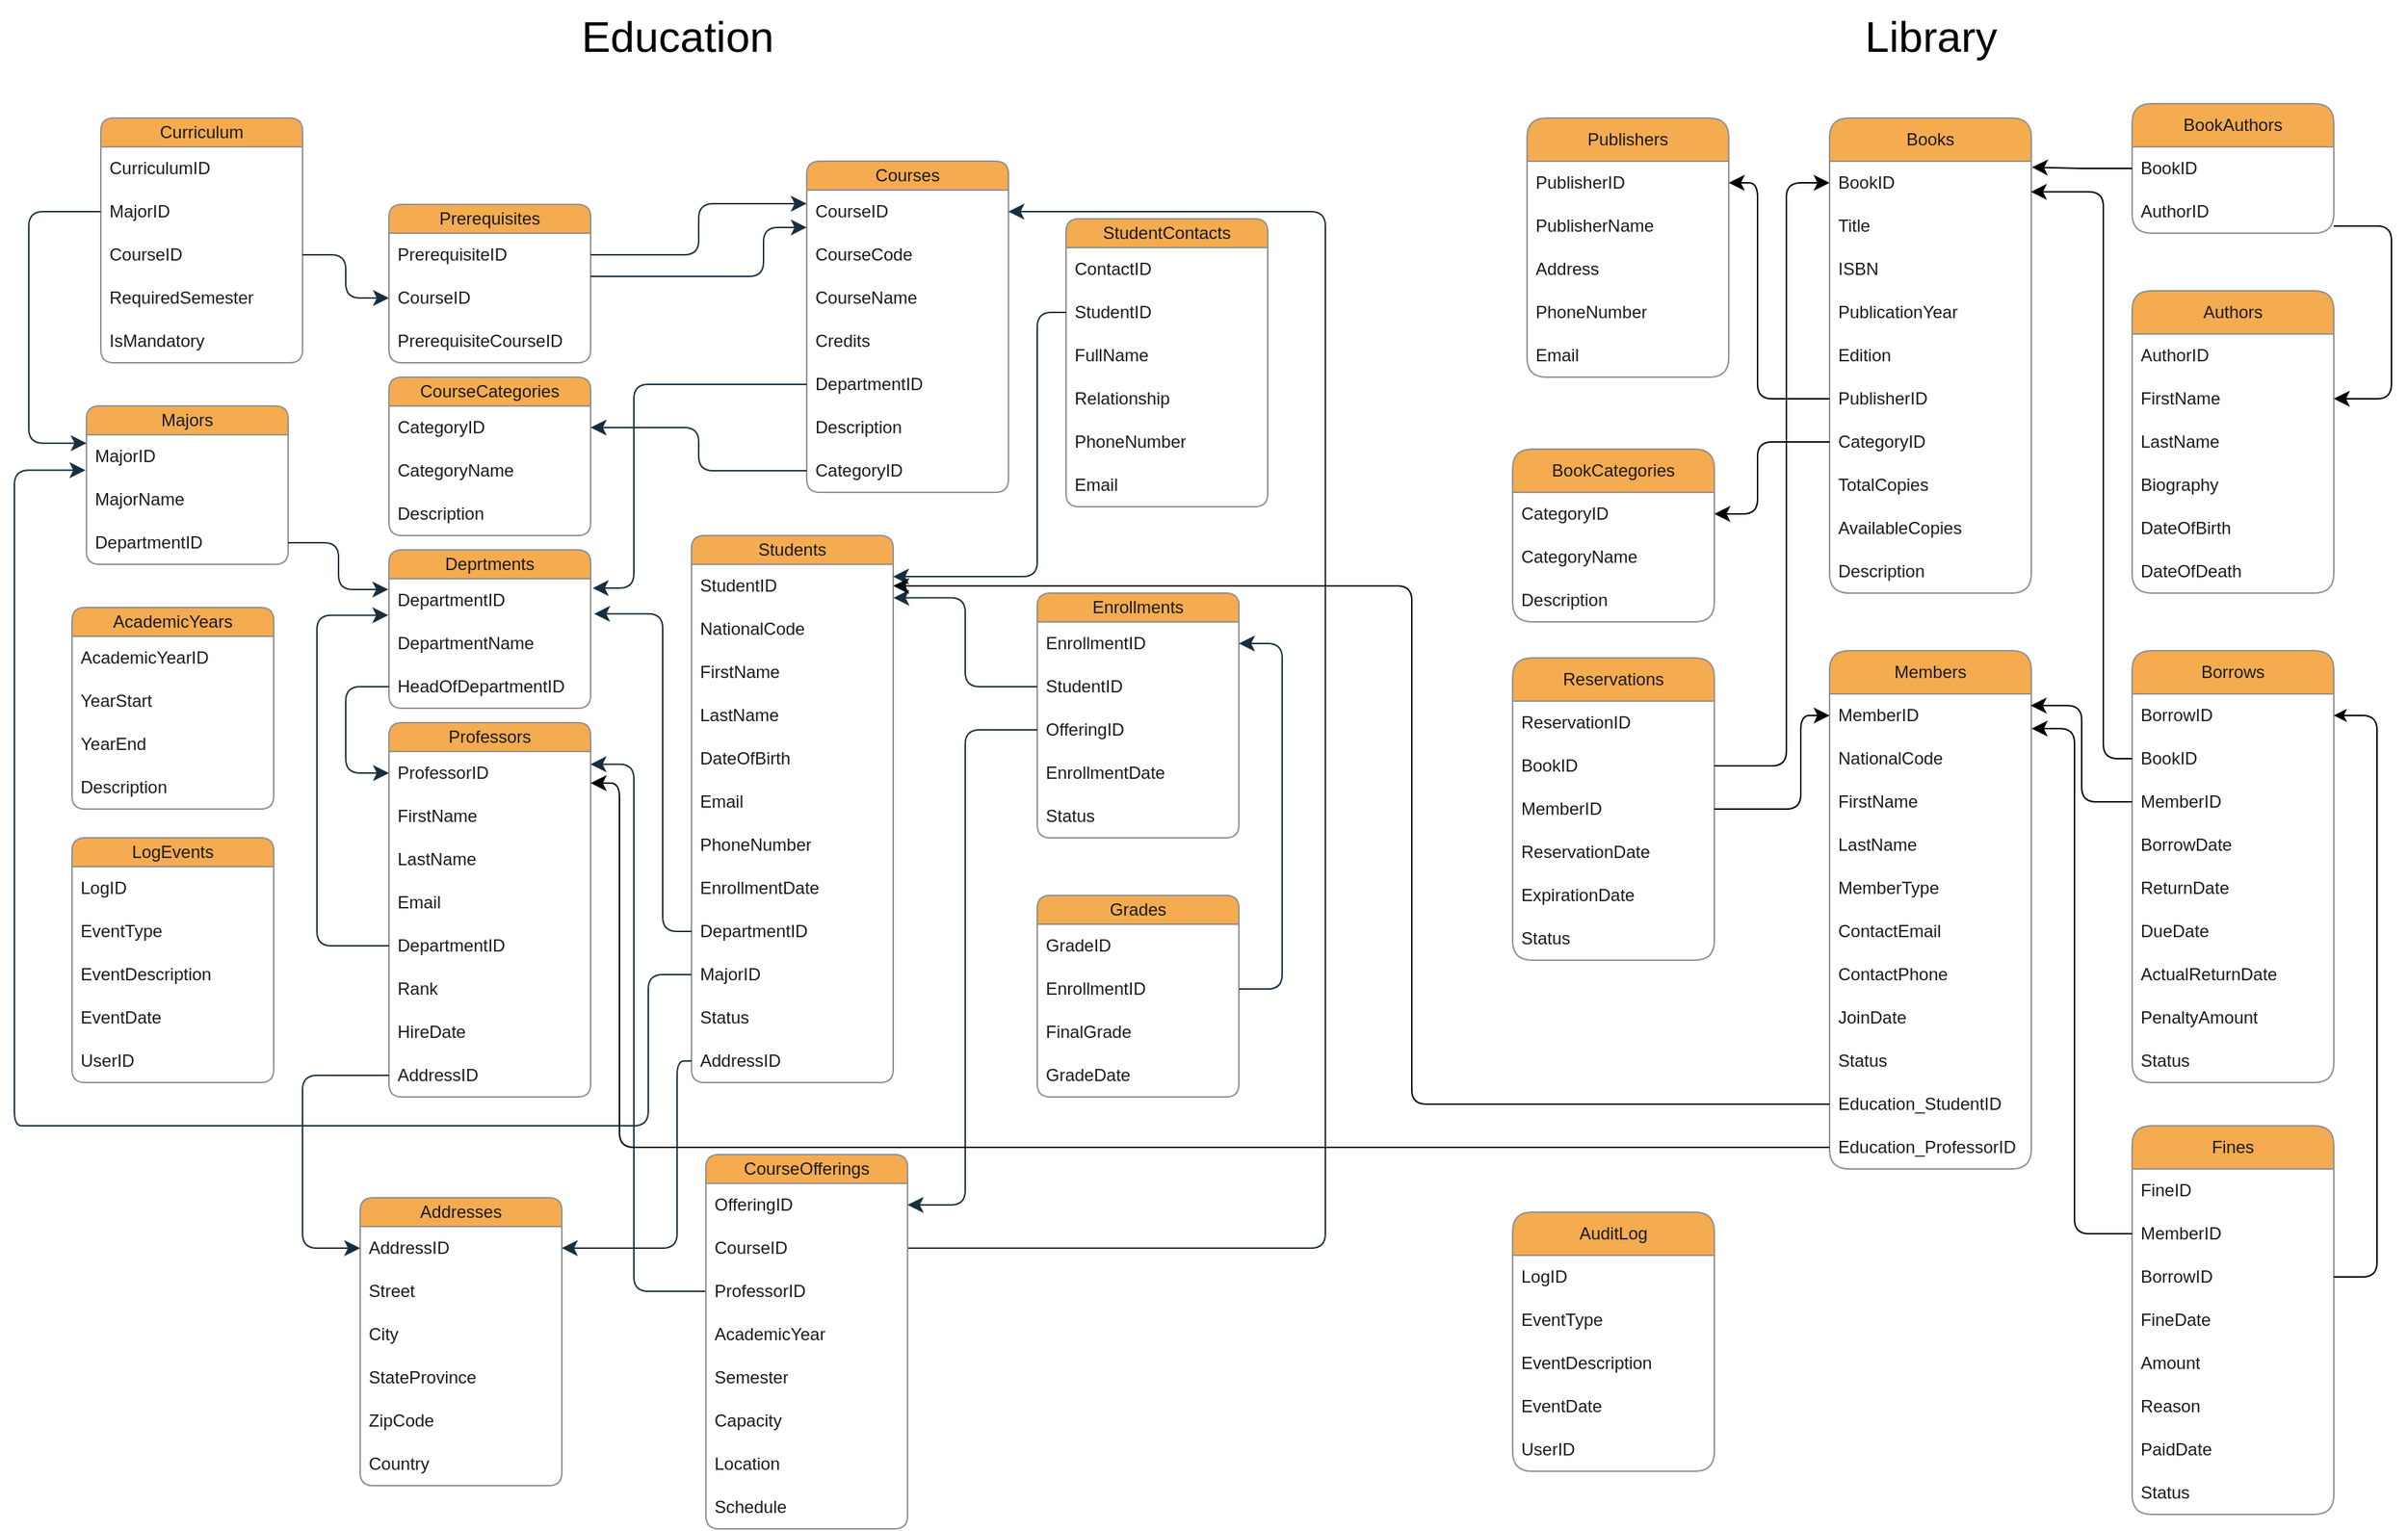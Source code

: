 <mxfile version="27.2.0">
  <diagram name="‫صفحه - 1‬" id="Bj_tVn8ZDD87iNo-JJxn">
    <mxGraphModel dx="3970" dy="1249" grid="1" gridSize="10" guides="1" tooltips="1" connect="1" arrows="1" fold="1" page="1" pageScale="1" pageWidth="827" pageHeight="1169" background="light-dark(#FFFFFF,#000000)" math="0" shadow="0">
      <root>
        <mxCell id="0" />
        <mxCell id="1" parent="0" />
        <mxCell id="V9Rv2FVIS_NpuzhTLpX6-1" value="Authors" style="swimlane;fontStyle=0;childLayout=stackLayout;horizontal=1;startSize=30;horizontalStack=0;resizeParent=1;resizeParentMax=0;resizeLast=0;collapsible=1;marginBottom=0;whiteSpace=wrap;html=1;strokeColor=#909090;fontColor=#1A1A1A;fillColor=#F5AB50;rounded=1;" vertex="1" parent="1">
          <mxGeometry x="540" y="230" width="140" height="210" as="geometry" />
        </mxCell>
        <mxCell id="V9Rv2FVIS_NpuzhTLpX6-2" value="AuthorID" style="text;strokeColor=none;fillColor=none;align=left;verticalAlign=middle;spacingLeft=4;spacingRight=4;overflow=hidden;points=[[0,0.5],[1,0.5]];portConstraint=eastwest;rotatable=0;whiteSpace=wrap;html=1;fontColor=#1A1A1A;rounded=1;" vertex="1" parent="V9Rv2FVIS_NpuzhTLpX6-1">
          <mxGeometry y="30" width="140" height="30" as="geometry" />
        </mxCell>
        <mxCell id="V9Rv2FVIS_NpuzhTLpX6-3" value="FirstName" style="text;strokeColor=none;fillColor=none;align=left;verticalAlign=middle;spacingLeft=4;spacingRight=4;overflow=hidden;points=[[0,0.5],[1,0.5]];portConstraint=eastwest;rotatable=0;whiteSpace=wrap;html=1;fontColor=#1A1A1A;rounded=1;" vertex="1" parent="V9Rv2FVIS_NpuzhTLpX6-1">
          <mxGeometry y="60" width="140" height="30" as="geometry" />
        </mxCell>
        <mxCell id="V9Rv2FVIS_NpuzhTLpX6-5" value="LastName" style="text;strokeColor=none;fillColor=none;align=left;verticalAlign=middle;spacingLeft=4;spacingRight=4;overflow=hidden;points=[[0,0.5],[1,0.5]];portConstraint=eastwest;rotatable=0;whiteSpace=wrap;html=1;fontColor=#1A1A1A;rounded=1;" vertex="1" parent="V9Rv2FVIS_NpuzhTLpX6-1">
          <mxGeometry y="90" width="140" height="30" as="geometry" />
        </mxCell>
        <mxCell id="V9Rv2FVIS_NpuzhTLpX6-6" value="Biography" style="text;strokeColor=none;fillColor=none;align=left;verticalAlign=middle;spacingLeft=4;spacingRight=4;overflow=hidden;points=[[0,0.5],[1,0.5]];portConstraint=eastwest;rotatable=0;whiteSpace=wrap;html=1;fontColor=#1A1A1A;rounded=1;" vertex="1" parent="V9Rv2FVIS_NpuzhTLpX6-1">
          <mxGeometry y="120" width="140" height="30" as="geometry" />
        </mxCell>
        <mxCell id="V9Rv2FVIS_NpuzhTLpX6-7" value="DateOfBirth" style="text;strokeColor=none;fillColor=none;align=left;verticalAlign=middle;spacingLeft=4;spacingRight=4;overflow=hidden;points=[[0,0.5],[1,0.5]];portConstraint=eastwest;rotatable=0;whiteSpace=wrap;html=1;fontColor=#1A1A1A;rounded=1;" vertex="1" parent="V9Rv2FVIS_NpuzhTLpX6-1">
          <mxGeometry y="150" width="140" height="30" as="geometry" />
        </mxCell>
        <mxCell id="V9Rv2FVIS_NpuzhTLpX6-8" value="DateOfDeath" style="text;strokeColor=none;fillColor=none;align=left;verticalAlign=middle;spacingLeft=4;spacingRight=4;overflow=hidden;points=[[0,0.5],[1,0.5]];portConstraint=eastwest;rotatable=0;whiteSpace=wrap;html=1;fontColor=#1A1A1A;rounded=1;" vertex="1" parent="V9Rv2FVIS_NpuzhTLpX6-1">
          <mxGeometry y="180" width="140" height="30" as="geometry" />
        </mxCell>
        <mxCell id="V9Rv2FVIS_NpuzhTLpX6-9" value="Publishers" style="swimlane;fontStyle=0;childLayout=stackLayout;horizontal=1;startSize=30;horizontalStack=0;resizeParent=1;resizeParentMax=0;resizeLast=0;collapsible=1;marginBottom=0;whiteSpace=wrap;html=1;strokeColor=#909090;fontColor=#1A1A1A;fillColor=#F5AB50;rounded=1;" vertex="1" parent="1">
          <mxGeometry x="120" y="110" width="140" height="180" as="geometry" />
        </mxCell>
        <mxCell id="V9Rv2FVIS_NpuzhTLpX6-10" value="PublisherID" style="text;strokeColor=none;fillColor=none;align=left;verticalAlign=middle;spacingLeft=4;spacingRight=4;overflow=hidden;points=[[0,0.5],[1,0.5]];portConstraint=eastwest;rotatable=0;whiteSpace=wrap;html=1;fontColor=#1A1A1A;rounded=1;" vertex="1" parent="V9Rv2FVIS_NpuzhTLpX6-9">
          <mxGeometry y="30" width="140" height="30" as="geometry" />
        </mxCell>
        <mxCell id="V9Rv2FVIS_NpuzhTLpX6-11" value="PublisherName" style="text;strokeColor=none;fillColor=none;align=left;verticalAlign=middle;spacingLeft=4;spacingRight=4;overflow=hidden;points=[[0,0.5],[1,0.5]];portConstraint=eastwest;rotatable=0;whiteSpace=wrap;html=1;fontColor=#1A1A1A;rounded=1;" vertex="1" parent="V9Rv2FVIS_NpuzhTLpX6-9">
          <mxGeometry y="60" width="140" height="30" as="geometry" />
        </mxCell>
        <mxCell id="V9Rv2FVIS_NpuzhTLpX6-12" value="Address" style="text;strokeColor=none;fillColor=none;align=left;verticalAlign=middle;spacingLeft=4;spacingRight=4;overflow=hidden;points=[[0,0.5],[1,0.5]];portConstraint=eastwest;rotatable=0;whiteSpace=wrap;html=1;fontColor=#1A1A1A;rounded=1;" vertex="1" parent="V9Rv2FVIS_NpuzhTLpX6-9">
          <mxGeometry y="90" width="140" height="30" as="geometry" />
        </mxCell>
        <mxCell id="V9Rv2FVIS_NpuzhTLpX6-13" value="PhoneNumber" style="text;strokeColor=none;fillColor=none;align=left;verticalAlign=middle;spacingLeft=4;spacingRight=4;overflow=hidden;points=[[0,0.5],[1,0.5]];portConstraint=eastwest;rotatable=0;whiteSpace=wrap;html=1;fontColor=#1A1A1A;rounded=1;" vertex="1" parent="V9Rv2FVIS_NpuzhTLpX6-9">
          <mxGeometry y="120" width="140" height="30" as="geometry" />
        </mxCell>
        <mxCell id="V9Rv2FVIS_NpuzhTLpX6-14" value="Email" style="text;strokeColor=none;fillColor=none;align=left;verticalAlign=middle;spacingLeft=4;spacingRight=4;overflow=hidden;points=[[0,0.5],[1,0.5]];portConstraint=eastwest;rotatable=0;whiteSpace=wrap;html=1;fontColor=#1A1A1A;rounded=1;" vertex="1" parent="V9Rv2FVIS_NpuzhTLpX6-9">
          <mxGeometry y="150" width="140" height="30" as="geometry" />
        </mxCell>
        <mxCell id="V9Rv2FVIS_NpuzhTLpX6-16" value="BookCategories" style="swimlane;fontStyle=0;childLayout=stackLayout;horizontal=1;startSize=30;horizontalStack=0;resizeParent=1;resizeParentMax=0;resizeLast=0;collapsible=1;marginBottom=0;whiteSpace=wrap;html=1;strokeColor=#909090;fontColor=#1A1A1A;fillColor=#F5AB50;rounded=1;" vertex="1" parent="1">
          <mxGeometry x="110" y="340" width="140" height="120" as="geometry" />
        </mxCell>
        <mxCell id="V9Rv2FVIS_NpuzhTLpX6-17" value="CategoryID" style="text;strokeColor=none;fillColor=none;align=left;verticalAlign=middle;spacingLeft=4;spacingRight=4;overflow=hidden;points=[[0,0.5],[1,0.5]];portConstraint=eastwest;rotatable=0;whiteSpace=wrap;html=1;fontColor=#1A1A1A;rounded=1;" vertex="1" parent="V9Rv2FVIS_NpuzhTLpX6-16">
          <mxGeometry y="30" width="140" height="30" as="geometry" />
        </mxCell>
        <mxCell id="V9Rv2FVIS_NpuzhTLpX6-18" value="CategoryName" style="text;strokeColor=none;fillColor=none;align=left;verticalAlign=middle;spacingLeft=4;spacingRight=4;overflow=hidden;points=[[0,0.5],[1,0.5]];portConstraint=eastwest;rotatable=0;whiteSpace=wrap;html=1;fontColor=#1A1A1A;rounded=1;" vertex="1" parent="V9Rv2FVIS_NpuzhTLpX6-16">
          <mxGeometry y="60" width="140" height="30" as="geometry" />
        </mxCell>
        <mxCell id="V9Rv2FVIS_NpuzhTLpX6-19" value="Description" style="text;strokeColor=none;fillColor=none;align=left;verticalAlign=middle;spacingLeft=4;spacingRight=4;overflow=hidden;points=[[0,0.5],[1,0.5]];portConstraint=eastwest;rotatable=0;whiteSpace=wrap;html=1;fontColor=#1A1A1A;rounded=1;" vertex="1" parent="V9Rv2FVIS_NpuzhTLpX6-16">
          <mxGeometry y="90" width="140" height="30" as="geometry" />
        </mxCell>
        <mxCell id="V9Rv2FVIS_NpuzhTLpX6-22" value="Books" style="swimlane;fontStyle=0;childLayout=stackLayout;horizontal=1;startSize=30;horizontalStack=0;resizeParent=1;resizeParentMax=0;resizeLast=0;collapsible=1;marginBottom=0;whiteSpace=wrap;html=1;strokeColor=#909090;fontColor=#1A1A1A;fillColor=#F5AB50;rounded=1;" vertex="1" parent="1">
          <mxGeometry x="330" y="110" width="140" height="330" as="geometry" />
        </mxCell>
        <mxCell id="V9Rv2FVIS_NpuzhTLpX6-23" value="BookID" style="text;strokeColor=none;fillColor=none;align=left;verticalAlign=middle;spacingLeft=4;spacingRight=4;overflow=hidden;points=[[0,0.5],[1,0.5]];portConstraint=eastwest;rotatable=0;whiteSpace=wrap;html=1;fontColor=#1A1A1A;rounded=1;" vertex="1" parent="V9Rv2FVIS_NpuzhTLpX6-22">
          <mxGeometry y="30" width="140" height="30" as="geometry" />
        </mxCell>
        <mxCell id="V9Rv2FVIS_NpuzhTLpX6-24" value="Title" style="text;strokeColor=none;fillColor=none;align=left;verticalAlign=middle;spacingLeft=4;spacingRight=4;overflow=hidden;points=[[0,0.5],[1,0.5]];portConstraint=eastwest;rotatable=0;whiteSpace=wrap;html=1;fontColor=#1A1A1A;rounded=1;" vertex="1" parent="V9Rv2FVIS_NpuzhTLpX6-22">
          <mxGeometry y="60" width="140" height="30" as="geometry" />
        </mxCell>
        <mxCell id="V9Rv2FVIS_NpuzhTLpX6-25" value="ISBN" style="text;strokeColor=none;fillColor=none;align=left;verticalAlign=middle;spacingLeft=4;spacingRight=4;overflow=hidden;points=[[0,0.5],[1,0.5]];portConstraint=eastwest;rotatable=0;whiteSpace=wrap;html=1;fontColor=#1A1A1A;rounded=1;" vertex="1" parent="V9Rv2FVIS_NpuzhTLpX6-22">
          <mxGeometry y="90" width="140" height="30" as="geometry" />
        </mxCell>
        <mxCell id="V9Rv2FVIS_NpuzhTLpX6-26" value="PublicationYear" style="text;strokeColor=none;fillColor=none;align=left;verticalAlign=middle;spacingLeft=4;spacingRight=4;overflow=hidden;points=[[0,0.5],[1,0.5]];portConstraint=eastwest;rotatable=0;whiteSpace=wrap;html=1;fontColor=#1A1A1A;rounded=1;" vertex="1" parent="V9Rv2FVIS_NpuzhTLpX6-22">
          <mxGeometry y="120" width="140" height="30" as="geometry" />
        </mxCell>
        <mxCell id="V9Rv2FVIS_NpuzhTLpX6-27" value="Edition" style="text;strokeColor=none;fillColor=none;align=left;verticalAlign=middle;spacingLeft=4;spacingRight=4;overflow=hidden;points=[[0,0.5],[1,0.5]];portConstraint=eastwest;rotatable=0;whiteSpace=wrap;html=1;fontColor=#1A1A1A;rounded=1;" vertex="1" parent="V9Rv2FVIS_NpuzhTLpX6-22">
          <mxGeometry y="150" width="140" height="30" as="geometry" />
        </mxCell>
        <mxCell id="V9Rv2FVIS_NpuzhTLpX6-28" value="PublisherID" style="text;strokeColor=none;fillColor=none;align=left;verticalAlign=middle;spacingLeft=4;spacingRight=4;overflow=hidden;points=[[0,0.5],[1,0.5]];portConstraint=eastwest;rotatable=0;whiteSpace=wrap;html=1;fontColor=#1A1A1A;rounded=1;" vertex="1" parent="V9Rv2FVIS_NpuzhTLpX6-22">
          <mxGeometry y="180" width="140" height="30" as="geometry" />
        </mxCell>
        <mxCell id="V9Rv2FVIS_NpuzhTLpX6-30" value="CategoryID" style="text;strokeColor=none;fillColor=none;align=left;verticalAlign=middle;spacingLeft=4;spacingRight=4;overflow=hidden;points=[[0,0.5],[1,0.5]];portConstraint=eastwest;rotatable=0;whiteSpace=wrap;html=1;fontColor=#1A1A1A;rounded=1;" vertex="1" parent="V9Rv2FVIS_NpuzhTLpX6-22">
          <mxGeometry y="210" width="140" height="30" as="geometry" />
        </mxCell>
        <mxCell id="V9Rv2FVIS_NpuzhTLpX6-31" value="TotalCopies" style="text;strokeColor=none;fillColor=none;align=left;verticalAlign=middle;spacingLeft=4;spacingRight=4;overflow=hidden;points=[[0,0.5],[1,0.5]];portConstraint=eastwest;rotatable=0;whiteSpace=wrap;html=1;fontColor=#1A1A1A;rounded=1;" vertex="1" parent="V9Rv2FVIS_NpuzhTLpX6-22">
          <mxGeometry y="240" width="140" height="30" as="geometry" />
        </mxCell>
        <mxCell id="V9Rv2FVIS_NpuzhTLpX6-29" value="AvailableCopies" style="text;strokeColor=none;fillColor=none;align=left;verticalAlign=middle;spacingLeft=4;spacingRight=4;overflow=hidden;points=[[0,0.5],[1,0.5]];portConstraint=eastwest;rotatable=0;whiteSpace=wrap;html=1;fontColor=#1A1A1A;rounded=1;" vertex="1" parent="V9Rv2FVIS_NpuzhTLpX6-22">
          <mxGeometry y="270" width="140" height="30" as="geometry" />
        </mxCell>
        <mxCell id="V9Rv2FVIS_NpuzhTLpX6-32" value="Description" style="text;strokeColor=none;fillColor=none;align=left;verticalAlign=middle;spacingLeft=4;spacingRight=4;overflow=hidden;points=[[0,0.5],[1,0.5]];portConstraint=eastwest;rotatable=0;whiteSpace=wrap;html=1;fontColor=#1A1A1A;rounded=1;" vertex="1" parent="V9Rv2FVIS_NpuzhTLpX6-22">
          <mxGeometry y="300" width="140" height="30" as="geometry" />
        </mxCell>
        <mxCell id="V9Rv2FVIS_NpuzhTLpX6-33" style="edgeStyle=orthogonalEdgeStyle;rounded=1;orthogonalLoop=1;jettySize=auto;html=1;entryX=1;entryY=0.5;entryDx=0;entryDy=0;endSize=8;startSize=8;" edge="1" parent="1" source="V9Rv2FVIS_NpuzhTLpX6-28" target="V9Rv2FVIS_NpuzhTLpX6-10">
          <mxGeometry relative="1" as="geometry">
            <Array as="points">
              <mxPoint x="280" y="305" />
              <mxPoint x="280" y="155" />
            </Array>
          </mxGeometry>
        </mxCell>
        <mxCell id="V9Rv2FVIS_NpuzhTLpX6-34" style="edgeStyle=orthogonalEdgeStyle;rounded=1;orthogonalLoop=1;jettySize=auto;html=1;entryX=1;entryY=0.5;entryDx=0;entryDy=0;endSize=8;startSize=8;" edge="1" parent="1" source="V9Rv2FVIS_NpuzhTLpX6-30" target="V9Rv2FVIS_NpuzhTLpX6-17">
          <mxGeometry relative="1" as="geometry">
            <Array as="points">
              <mxPoint x="280" y="335" />
              <mxPoint x="280" y="385" />
            </Array>
          </mxGeometry>
        </mxCell>
        <mxCell id="V9Rv2FVIS_NpuzhTLpX6-35" value="BookAuthors" style="swimlane;fontStyle=0;childLayout=stackLayout;horizontal=1;startSize=30;horizontalStack=0;resizeParent=1;resizeParentMax=0;resizeLast=0;collapsible=1;marginBottom=0;whiteSpace=wrap;html=1;strokeColor=#909090;fontColor=#1A1A1A;fillColor=#F5AB50;rounded=1;" vertex="1" parent="1">
          <mxGeometry x="540" y="100" width="140" height="90" as="geometry" />
        </mxCell>
        <mxCell id="V9Rv2FVIS_NpuzhTLpX6-36" value="BookID" style="text;strokeColor=none;fillColor=none;align=left;verticalAlign=middle;spacingLeft=4;spacingRight=4;overflow=hidden;points=[[0,0.5],[1,0.5]];portConstraint=eastwest;rotatable=0;whiteSpace=wrap;html=1;fontColor=#1A1A1A;rounded=1;" vertex="1" parent="V9Rv2FVIS_NpuzhTLpX6-35">
          <mxGeometry y="30" width="140" height="30" as="geometry" />
        </mxCell>
        <mxCell id="V9Rv2FVIS_NpuzhTLpX6-37" value="AuthorID" style="text;strokeColor=none;fillColor=none;align=left;verticalAlign=middle;spacingLeft=4;spacingRight=4;overflow=hidden;points=[[0,0.5],[1,0.5]];portConstraint=eastwest;rotatable=0;whiteSpace=wrap;html=1;fontColor=#1A1A1A;rounded=1;" vertex="1" parent="V9Rv2FVIS_NpuzhTLpX6-35">
          <mxGeometry y="60" width="140" height="30" as="geometry" />
        </mxCell>
        <mxCell id="V9Rv2FVIS_NpuzhTLpX6-42" style="edgeStyle=orthogonalEdgeStyle;rounded=1;orthogonalLoop=1;jettySize=auto;html=1;entryX=1;entryY=0.5;entryDx=0;entryDy=0;endSize=8;startSize=8;" edge="1" parent="1" source="V9Rv2FVIS_NpuzhTLpX6-37" target="V9Rv2FVIS_NpuzhTLpX6-3">
          <mxGeometry relative="1" as="geometry">
            <Array as="points">
              <mxPoint x="720" y="185" />
              <mxPoint x="720" y="305" />
            </Array>
          </mxGeometry>
        </mxCell>
        <mxCell id="V9Rv2FVIS_NpuzhTLpX6-44" value="Members" style="swimlane;fontStyle=0;childLayout=stackLayout;horizontal=1;startSize=30;horizontalStack=0;resizeParent=1;resizeParentMax=0;resizeLast=0;collapsible=1;marginBottom=0;whiteSpace=wrap;html=1;strokeColor=#909090;fontColor=#1A1A1A;fillColor=#F5AB50;rounded=1;" vertex="1" parent="1">
          <mxGeometry x="330" y="480" width="140" height="360" as="geometry" />
        </mxCell>
        <mxCell id="V9Rv2FVIS_NpuzhTLpX6-45" value="MemberID" style="text;strokeColor=none;fillColor=none;align=left;verticalAlign=middle;spacingLeft=4;spacingRight=4;overflow=hidden;points=[[0,0.5],[1,0.5]];portConstraint=eastwest;rotatable=0;whiteSpace=wrap;html=1;fontColor=#1A1A1A;rounded=1;" vertex="1" parent="V9Rv2FVIS_NpuzhTLpX6-44">
          <mxGeometry y="30" width="140" height="30" as="geometry" />
        </mxCell>
        <mxCell id="V9Rv2FVIS_NpuzhTLpX6-46" value="NationalCode" style="text;strokeColor=none;fillColor=none;align=left;verticalAlign=middle;spacingLeft=4;spacingRight=4;overflow=hidden;points=[[0,0.5],[1,0.5]];portConstraint=eastwest;rotatable=0;whiteSpace=wrap;html=1;fontColor=#1A1A1A;rounded=1;" vertex="1" parent="V9Rv2FVIS_NpuzhTLpX6-44">
          <mxGeometry y="60" width="140" height="30" as="geometry" />
        </mxCell>
        <mxCell id="V9Rv2FVIS_NpuzhTLpX6-47" value="FirstName" style="text;strokeColor=none;fillColor=none;align=left;verticalAlign=middle;spacingLeft=4;spacingRight=4;overflow=hidden;points=[[0,0.5],[1,0.5]];portConstraint=eastwest;rotatable=0;whiteSpace=wrap;html=1;fontColor=#1A1A1A;rounded=1;" vertex="1" parent="V9Rv2FVIS_NpuzhTLpX6-44">
          <mxGeometry y="90" width="140" height="30" as="geometry" />
        </mxCell>
        <mxCell id="V9Rv2FVIS_NpuzhTLpX6-48" value="LastName" style="text;strokeColor=none;fillColor=none;align=left;verticalAlign=middle;spacingLeft=4;spacingRight=4;overflow=hidden;points=[[0,0.5],[1,0.5]];portConstraint=eastwest;rotatable=0;whiteSpace=wrap;html=1;fontColor=#1A1A1A;rounded=1;" vertex="1" parent="V9Rv2FVIS_NpuzhTLpX6-44">
          <mxGeometry y="120" width="140" height="30" as="geometry" />
        </mxCell>
        <mxCell id="V9Rv2FVIS_NpuzhTLpX6-49" value="MemberType" style="text;strokeColor=none;fillColor=none;align=left;verticalAlign=middle;spacingLeft=4;spacingRight=4;overflow=hidden;points=[[0,0.5],[1,0.5]];portConstraint=eastwest;rotatable=0;whiteSpace=wrap;html=1;fontColor=#1A1A1A;rounded=1;" vertex="1" parent="V9Rv2FVIS_NpuzhTLpX6-44">
          <mxGeometry y="150" width="140" height="30" as="geometry" />
        </mxCell>
        <mxCell id="V9Rv2FVIS_NpuzhTLpX6-50" value="ContactEmail" style="text;strokeColor=none;fillColor=none;align=left;verticalAlign=middle;spacingLeft=4;spacingRight=4;overflow=hidden;points=[[0,0.5],[1,0.5]];portConstraint=eastwest;rotatable=0;whiteSpace=wrap;html=1;fontColor=#1A1A1A;rounded=1;" vertex="1" parent="V9Rv2FVIS_NpuzhTLpX6-44">
          <mxGeometry y="180" width="140" height="30" as="geometry" />
        </mxCell>
        <mxCell id="V9Rv2FVIS_NpuzhTLpX6-51" value="ContactPhone" style="text;strokeColor=none;fillColor=none;align=left;verticalAlign=middle;spacingLeft=4;spacingRight=4;overflow=hidden;points=[[0,0.5],[1,0.5]];portConstraint=eastwest;rotatable=0;whiteSpace=wrap;html=1;fontColor=#1A1A1A;rounded=1;" vertex="1" parent="V9Rv2FVIS_NpuzhTLpX6-44">
          <mxGeometry y="210" width="140" height="30" as="geometry" />
        </mxCell>
        <mxCell id="V9Rv2FVIS_NpuzhTLpX6-52" value="JoinDate" style="text;strokeColor=none;fillColor=none;align=left;verticalAlign=middle;spacingLeft=4;spacingRight=4;overflow=hidden;points=[[0,0.5],[1,0.5]];portConstraint=eastwest;rotatable=0;whiteSpace=wrap;html=1;fontColor=#1A1A1A;rounded=1;" vertex="1" parent="V9Rv2FVIS_NpuzhTLpX6-44">
          <mxGeometry y="240" width="140" height="30" as="geometry" />
        </mxCell>
        <mxCell id="V9Rv2FVIS_NpuzhTLpX6-53" value="Status" style="text;strokeColor=none;fillColor=none;align=left;verticalAlign=middle;spacingLeft=4;spacingRight=4;overflow=hidden;points=[[0,0.5],[1,0.5]];portConstraint=eastwest;rotatable=0;whiteSpace=wrap;html=1;fontColor=#1A1A1A;rounded=1;" vertex="1" parent="V9Rv2FVIS_NpuzhTLpX6-44">
          <mxGeometry y="270" width="140" height="30" as="geometry" />
        </mxCell>
        <mxCell id="V9Rv2FVIS_NpuzhTLpX6-54" value="Education_StudentID" style="text;strokeColor=none;fillColor=none;align=left;verticalAlign=middle;spacingLeft=4;spacingRight=4;overflow=hidden;points=[[0,0.5],[1,0.5]];portConstraint=eastwest;rotatable=0;whiteSpace=wrap;html=1;fontColor=#1A1A1A;rounded=1;" vertex="1" parent="V9Rv2FVIS_NpuzhTLpX6-44">
          <mxGeometry y="300" width="140" height="30" as="geometry" />
        </mxCell>
        <mxCell id="V9Rv2FVIS_NpuzhTLpX6-55" value="Education_ProfessorID" style="text;strokeColor=none;fillColor=none;align=left;verticalAlign=middle;spacingLeft=4;spacingRight=4;overflow=hidden;points=[[0,0.5],[1,0.5]];portConstraint=eastwest;rotatable=0;whiteSpace=wrap;html=1;fontColor=#1A1A1A;rounded=1;" vertex="1" parent="V9Rv2FVIS_NpuzhTLpX6-44">
          <mxGeometry y="330" width="140" height="30" as="geometry" />
        </mxCell>
        <mxCell id="V9Rv2FVIS_NpuzhTLpX6-56" value="Deprtments" style="swimlane;fontStyle=0;childLayout=stackLayout;horizontal=1;startSize=20;horizontalStack=0;resizeParent=1;resizeParentMax=0;resizeLast=0;collapsible=1;marginBottom=0;whiteSpace=wrap;html=1;labelBackgroundColor=none;rounded=1;fillColor=#F5AB50;strokeColor=#909090;fontColor=#1A1A1A;" vertex="1" parent="1">
          <mxGeometry x="-670" y="410" width="140" height="110" as="geometry">
            <mxRectangle x="100" y="130" width="60" height="30" as="alternateBounds" />
          </mxGeometry>
        </mxCell>
        <mxCell id="V9Rv2FVIS_NpuzhTLpX6-57" value="DepartmentID" style="text;strokeColor=none;fillColor=none;align=left;verticalAlign=middle;spacingLeft=4;spacingRight=4;overflow=hidden;points=[[0,0.5],[1,0.5]];portConstraint=eastwest;rotatable=0;whiteSpace=wrap;html=1;labelBackgroundColor=none;rounded=1;fontColor=#1A1A1A;" vertex="1" parent="V9Rv2FVIS_NpuzhTLpX6-56">
          <mxGeometry y="20" width="140" height="30" as="geometry" />
        </mxCell>
        <mxCell id="V9Rv2FVIS_NpuzhTLpX6-58" value="DepartmentName" style="text;strokeColor=none;fillColor=none;align=left;verticalAlign=middle;spacingLeft=4;spacingRight=4;overflow=hidden;points=[[0,0.5],[1,0.5]];portConstraint=eastwest;rotatable=0;whiteSpace=wrap;html=1;labelBackgroundColor=none;rounded=1;fontColor=#1A1A1A;" vertex="1" parent="V9Rv2FVIS_NpuzhTLpX6-56">
          <mxGeometry y="50" width="140" height="30" as="geometry" />
        </mxCell>
        <mxCell id="V9Rv2FVIS_NpuzhTLpX6-59" value="HeadOfDepartmentID" style="text;strokeColor=none;fillColor=none;align=left;verticalAlign=middle;spacingLeft=4;spacingRight=4;overflow=hidden;points=[[0,0.5],[1,0.5]];portConstraint=eastwest;rotatable=0;whiteSpace=wrap;html=1;labelBackgroundColor=none;rounded=1;fontColor=#1A1A1A;" vertex="1" parent="V9Rv2FVIS_NpuzhTLpX6-56">
          <mxGeometry y="80" width="140" height="30" as="geometry" />
        </mxCell>
        <mxCell id="V9Rv2FVIS_NpuzhTLpX6-60" value="Students" style="swimlane;fontStyle=0;childLayout=stackLayout;horizontal=1;startSize=20;horizontalStack=0;resizeParent=1;resizeParentMax=0;resizeLast=0;collapsible=1;marginBottom=0;whiteSpace=wrap;html=1;labelBackgroundColor=none;rounded=1;fillColor=#F5AB50;strokeColor=#909090;fontColor=#1A1A1A;" vertex="1" parent="1">
          <mxGeometry x="-460" y="400" width="140" height="380" as="geometry">
            <mxRectangle x="100" y="130" width="60" height="30" as="alternateBounds" />
          </mxGeometry>
        </mxCell>
        <mxCell id="V9Rv2FVIS_NpuzhTLpX6-61" value="StudentID" style="text;strokeColor=none;fillColor=none;align=left;verticalAlign=middle;spacingLeft=4;spacingRight=4;overflow=hidden;points=[[0,0.5],[1,0.5]];portConstraint=eastwest;rotatable=0;whiteSpace=wrap;html=1;labelBackgroundColor=none;rounded=1;fontColor=#1A1A1A;" vertex="1" parent="V9Rv2FVIS_NpuzhTLpX6-60">
          <mxGeometry y="20" width="140" height="30" as="geometry" />
        </mxCell>
        <mxCell id="V9Rv2FVIS_NpuzhTLpX6-62" value="NationalCode" style="text;strokeColor=none;fillColor=none;align=left;verticalAlign=middle;spacingLeft=4;spacingRight=4;overflow=hidden;points=[[0,0.5],[1,0.5]];portConstraint=eastwest;rotatable=0;whiteSpace=wrap;html=1;labelBackgroundColor=none;rounded=1;fontColor=#1A1A1A;" vertex="1" parent="V9Rv2FVIS_NpuzhTLpX6-60">
          <mxGeometry y="50" width="140" height="30" as="geometry" />
        </mxCell>
        <mxCell id="V9Rv2FVIS_NpuzhTLpX6-63" value="FirstName" style="text;strokeColor=none;fillColor=none;align=left;verticalAlign=middle;spacingLeft=4;spacingRight=4;overflow=hidden;points=[[0,0.5],[1,0.5]];portConstraint=eastwest;rotatable=0;whiteSpace=wrap;html=1;labelBackgroundColor=none;rounded=1;fontColor=#1A1A1A;" vertex="1" parent="V9Rv2FVIS_NpuzhTLpX6-60">
          <mxGeometry y="80" width="140" height="30" as="geometry" />
        </mxCell>
        <mxCell id="V9Rv2FVIS_NpuzhTLpX6-64" value="LastName" style="text;strokeColor=none;fillColor=none;align=left;verticalAlign=middle;spacingLeft=4;spacingRight=4;overflow=hidden;points=[[0,0.5],[1,0.5]];portConstraint=eastwest;rotatable=0;whiteSpace=wrap;html=1;labelBackgroundColor=none;rounded=1;fontColor=#1A1A1A;" vertex="1" parent="V9Rv2FVIS_NpuzhTLpX6-60">
          <mxGeometry y="110" width="140" height="30" as="geometry" />
        </mxCell>
        <mxCell id="V9Rv2FVIS_NpuzhTLpX6-65" value="DateOfBirth" style="text;strokeColor=none;fillColor=none;align=left;verticalAlign=middle;spacingLeft=4;spacingRight=4;overflow=hidden;points=[[0,0.5],[1,0.5]];portConstraint=eastwest;rotatable=0;whiteSpace=wrap;html=1;labelBackgroundColor=none;rounded=1;fontColor=#1A1A1A;" vertex="1" parent="V9Rv2FVIS_NpuzhTLpX6-60">
          <mxGeometry y="140" width="140" height="30" as="geometry" />
        </mxCell>
        <mxCell id="V9Rv2FVIS_NpuzhTLpX6-66" value="Email" style="text;strokeColor=none;fillColor=none;align=left;verticalAlign=middle;spacingLeft=4;spacingRight=4;overflow=hidden;points=[[0,0.5],[1,0.5]];portConstraint=eastwest;rotatable=0;whiteSpace=wrap;html=1;labelBackgroundColor=none;rounded=1;fontColor=#1A1A1A;" vertex="1" parent="V9Rv2FVIS_NpuzhTLpX6-60">
          <mxGeometry y="170" width="140" height="30" as="geometry" />
        </mxCell>
        <mxCell id="V9Rv2FVIS_NpuzhTLpX6-67" value="PhoneNumber" style="text;strokeColor=none;fillColor=none;align=left;verticalAlign=middle;spacingLeft=4;spacingRight=4;overflow=hidden;points=[[0,0.5],[1,0.5]];portConstraint=eastwest;rotatable=0;whiteSpace=wrap;html=1;labelBackgroundColor=none;rounded=1;fontColor=#1A1A1A;" vertex="1" parent="V9Rv2FVIS_NpuzhTLpX6-60">
          <mxGeometry y="200" width="140" height="30" as="geometry" />
        </mxCell>
        <mxCell id="V9Rv2FVIS_NpuzhTLpX6-68" value="EnrollmentDate" style="text;strokeColor=none;fillColor=none;align=left;verticalAlign=middle;spacingLeft=4;spacingRight=4;overflow=hidden;points=[[0,0.5],[1,0.5]];portConstraint=eastwest;rotatable=0;whiteSpace=wrap;html=1;labelBackgroundColor=none;rounded=1;fontColor=#1A1A1A;" vertex="1" parent="V9Rv2FVIS_NpuzhTLpX6-60">
          <mxGeometry y="230" width="140" height="30" as="geometry" />
        </mxCell>
        <mxCell id="V9Rv2FVIS_NpuzhTLpX6-69" value="DepartmentID" style="text;strokeColor=none;fillColor=none;align=left;verticalAlign=middle;spacingLeft=4;spacingRight=4;overflow=hidden;points=[[0,0.5],[1,0.5]];portConstraint=eastwest;rotatable=0;whiteSpace=wrap;html=1;labelBackgroundColor=none;rounded=1;fontColor=#1A1A1A;" vertex="1" parent="V9Rv2FVIS_NpuzhTLpX6-60">
          <mxGeometry y="260" width="140" height="30" as="geometry" />
        </mxCell>
        <mxCell id="V9Rv2FVIS_NpuzhTLpX6-70" value="MajorID" style="text;strokeColor=none;fillColor=none;align=left;verticalAlign=middle;spacingLeft=4;spacingRight=4;overflow=hidden;points=[[0,0.5],[1,0.5]];portConstraint=eastwest;rotatable=0;whiteSpace=wrap;html=1;labelBackgroundColor=none;rounded=1;fontColor=#1A1A1A;" vertex="1" parent="V9Rv2FVIS_NpuzhTLpX6-60">
          <mxGeometry y="290" width="140" height="30" as="geometry" />
        </mxCell>
        <mxCell id="V9Rv2FVIS_NpuzhTLpX6-71" value="Status" style="text;strokeColor=none;fillColor=none;align=left;verticalAlign=middle;spacingLeft=4;spacingRight=4;overflow=hidden;points=[[0,0.5],[1,0.5]];portConstraint=eastwest;rotatable=0;whiteSpace=wrap;html=1;labelBackgroundColor=none;rounded=1;fontColor=#1A1A1A;" vertex="1" parent="V9Rv2FVIS_NpuzhTLpX6-60">
          <mxGeometry y="320" width="140" height="30" as="geometry" />
        </mxCell>
        <mxCell id="V9Rv2FVIS_NpuzhTLpX6-72" value="AddressID" style="text;strokeColor=none;fillColor=none;align=left;verticalAlign=middle;spacingLeft=4;spacingRight=4;overflow=hidden;points=[[0,0.5],[1,0.5]];portConstraint=eastwest;rotatable=0;whiteSpace=wrap;html=1;labelBackgroundColor=none;rounded=1;fontColor=#1A1A1A;" vertex="1" parent="V9Rv2FVIS_NpuzhTLpX6-60">
          <mxGeometry y="350" width="140" height="30" as="geometry" />
        </mxCell>
        <mxCell id="V9Rv2FVIS_NpuzhTLpX6-73" value="" style="edgeStyle=elbowEdgeStyle;elbow=horizontal;endArrow=classic;html=1;curved=0;rounded=1;endSize=8;startSize=8;fontSize=12;entryX=1.017;entryY=0.814;entryDx=0;entryDy=0;entryPerimeter=0;labelBackgroundColor=none;fontColor=default;strokeColor=#182E3E;" edge="1" parent="1" source="V9Rv2FVIS_NpuzhTLpX6-69" target="V9Rv2FVIS_NpuzhTLpX6-57">
          <mxGeometry width="50" height="50" relative="1" as="geometry">
            <mxPoint x="-530.711" y="755" as="sourcePoint" />
            <mxPoint x="-840.711" y="645" as="targetPoint" />
            <Array as="points">
              <mxPoint x="-480" y="580" />
            </Array>
          </mxGeometry>
        </mxCell>
        <mxCell id="V9Rv2FVIS_NpuzhTLpX6-74" value="Professors" style="swimlane;fontStyle=0;childLayout=stackLayout;horizontal=1;startSize=20;horizontalStack=0;resizeParent=1;resizeParentMax=0;resizeLast=0;collapsible=1;marginBottom=0;whiteSpace=wrap;html=1;labelBackgroundColor=none;rounded=1;fillColor=#F5AB50;strokeColor=#909090;fontColor=#1A1A1A;" vertex="1" parent="1">
          <mxGeometry x="-670" y="530" width="140" height="260" as="geometry">
            <mxRectangle x="100" y="130" width="60" height="30" as="alternateBounds" />
          </mxGeometry>
        </mxCell>
        <mxCell id="V9Rv2FVIS_NpuzhTLpX6-75" value="ProfessorID" style="text;strokeColor=none;fillColor=none;align=left;verticalAlign=middle;spacingLeft=4;spacingRight=4;overflow=hidden;points=[[0,0.5],[1,0.5]];portConstraint=eastwest;rotatable=0;whiteSpace=wrap;html=1;labelBackgroundColor=none;rounded=1;fontColor=#1A1A1A;" vertex="1" parent="V9Rv2FVIS_NpuzhTLpX6-74">
          <mxGeometry y="20" width="140" height="30" as="geometry" />
        </mxCell>
        <mxCell id="V9Rv2FVIS_NpuzhTLpX6-76" value="FirstName" style="text;strokeColor=none;fillColor=none;align=left;verticalAlign=middle;spacingLeft=4;spacingRight=4;overflow=hidden;points=[[0,0.5],[1,0.5]];portConstraint=eastwest;rotatable=0;whiteSpace=wrap;html=1;labelBackgroundColor=none;rounded=1;fontColor=#1A1A1A;" vertex="1" parent="V9Rv2FVIS_NpuzhTLpX6-74">
          <mxGeometry y="50" width="140" height="30" as="geometry" />
        </mxCell>
        <mxCell id="V9Rv2FVIS_NpuzhTLpX6-77" value="LastName" style="text;strokeColor=none;fillColor=none;align=left;verticalAlign=middle;spacingLeft=4;spacingRight=4;overflow=hidden;points=[[0,0.5],[1,0.5]];portConstraint=eastwest;rotatable=0;whiteSpace=wrap;html=1;labelBackgroundColor=none;rounded=1;fontColor=#1A1A1A;" vertex="1" parent="V9Rv2FVIS_NpuzhTLpX6-74">
          <mxGeometry y="80" width="140" height="30" as="geometry" />
        </mxCell>
        <mxCell id="V9Rv2FVIS_NpuzhTLpX6-78" value="Email" style="text;strokeColor=none;fillColor=none;align=left;verticalAlign=middle;spacingLeft=4;spacingRight=4;overflow=hidden;points=[[0,0.5],[1,0.5]];portConstraint=eastwest;rotatable=0;whiteSpace=wrap;html=1;labelBackgroundColor=none;rounded=1;fontColor=#1A1A1A;" vertex="1" parent="V9Rv2FVIS_NpuzhTLpX6-74">
          <mxGeometry y="110" width="140" height="30" as="geometry" />
        </mxCell>
        <mxCell id="V9Rv2FVIS_NpuzhTLpX6-79" value="DepartmentID" style="text;strokeColor=none;fillColor=none;align=left;verticalAlign=middle;spacingLeft=4;spacingRight=4;overflow=hidden;points=[[0,0.5],[1,0.5]];portConstraint=eastwest;rotatable=0;whiteSpace=wrap;html=1;labelBackgroundColor=none;rounded=1;fontColor=#1A1A1A;" vertex="1" parent="V9Rv2FVIS_NpuzhTLpX6-74">
          <mxGeometry y="140" width="140" height="30" as="geometry" />
        </mxCell>
        <mxCell id="V9Rv2FVIS_NpuzhTLpX6-80" value="Rank" style="text;strokeColor=none;fillColor=none;align=left;verticalAlign=middle;spacingLeft=4;spacingRight=4;overflow=hidden;points=[[0,0.5],[1,0.5]];portConstraint=eastwest;rotatable=0;whiteSpace=wrap;html=1;labelBackgroundColor=none;rounded=1;fontColor=#1A1A1A;" vertex="1" parent="V9Rv2FVIS_NpuzhTLpX6-74">
          <mxGeometry y="170" width="140" height="30" as="geometry" />
        </mxCell>
        <mxCell id="V9Rv2FVIS_NpuzhTLpX6-81" value="HireDate" style="text;strokeColor=none;fillColor=none;align=left;verticalAlign=middle;spacingLeft=4;spacingRight=4;overflow=hidden;points=[[0,0.5],[1,0.5]];portConstraint=eastwest;rotatable=0;whiteSpace=wrap;html=1;labelBackgroundColor=none;rounded=1;fontColor=#1A1A1A;" vertex="1" parent="V9Rv2FVIS_NpuzhTLpX6-74">
          <mxGeometry y="200" width="140" height="30" as="geometry" />
        </mxCell>
        <mxCell id="V9Rv2FVIS_NpuzhTLpX6-82" value="AddressID" style="text;strokeColor=none;fillColor=none;align=left;verticalAlign=middle;spacingLeft=4;spacingRight=4;overflow=hidden;points=[[0,0.5],[1,0.5]];portConstraint=eastwest;rotatable=0;whiteSpace=wrap;html=1;labelBackgroundColor=none;rounded=1;fontColor=#1A1A1A;" vertex="1" parent="V9Rv2FVIS_NpuzhTLpX6-74">
          <mxGeometry y="230" width="140" height="30" as="geometry" />
        </mxCell>
        <mxCell id="V9Rv2FVIS_NpuzhTLpX6-83" value="Courses" style="swimlane;fontStyle=0;childLayout=stackLayout;horizontal=1;startSize=20;horizontalStack=0;resizeParent=1;resizeParentMax=0;resizeLast=0;collapsible=1;marginBottom=0;whiteSpace=wrap;html=1;labelBackgroundColor=none;rounded=1;fillColor=#F5AB50;strokeColor=#909090;fontColor=#1A1A1A;" vertex="1" parent="1">
          <mxGeometry x="-380" y="140" width="140" height="230" as="geometry">
            <mxRectangle x="100" y="130" width="60" height="30" as="alternateBounds" />
          </mxGeometry>
        </mxCell>
        <mxCell id="V9Rv2FVIS_NpuzhTLpX6-84" value="CourseID" style="text;strokeColor=none;fillColor=none;align=left;verticalAlign=middle;spacingLeft=4;spacingRight=4;overflow=hidden;points=[[0,0.5],[1,0.5]];portConstraint=eastwest;rotatable=0;whiteSpace=wrap;html=1;labelBackgroundColor=none;rounded=1;fontColor=#1A1A1A;" vertex="1" parent="V9Rv2FVIS_NpuzhTLpX6-83">
          <mxGeometry y="20" width="140" height="30" as="geometry" />
        </mxCell>
        <mxCell id="V9Rv2FVIS_NpuzhTLpX6-85" value="CourseCode" style="text;strokeColor=none;fillColor=none;align=left;verticalAlign=middle;spacingLeft=4;spacingRight=4;overflow=hidden;points=[[0,0.5],[1,0.5]];portConstraint=eastwest;rotatable=0;whiteSpace=wrap;html=1;labelBackgroundColor=none;rounded=1;fontColor=#1A1A1A;" vertex="1" parent="V9Rv2FVIS_NpuzhTLpX6-83">
          <mxGeometry y="50" width="140" height="30" as="geometry" />
        </mxCell>
        <mxCell id="V9Rv2FVIS_NpuzhTLpX6-86" value="CourseName" style="text;strokeColor=none;fillColor=none;align=left;verticalAlign=middle;spacingLeft=4;spacingRight=4;overflow=hidden;points=[[0,0.5],[1,0.5]];portConstraint=eastwest;rotatable=0;whiteSpace=wrap;html=1;labelBackgroundColor=none;rounded=1;fontColor=#1A1A1A;" vertex="1" parent="V9Rv2FVIS_NpuzhTLpX6-83">
          <mxGeometry y="80" width="140" height="30" as="geometry" />
        </mxCell>
        <mxCell id="V9Rv2FVIS_NpuzhTLpX6-87" value="Credits" style="text;strokeColor=none;fillColor=none;align=left;verticalAlign=middle;spacingLeft=4;spacingRight=4;overflow=hidden;points=[[0,0.5],[1,0.5]];portConstraint=eastwest;rotatable=0;whiteSpace=wrap;html=1;labelBackgroundColor=none;rounded=1;fontColor=#1A1A1A;" vertex="1" parent="V9Rv2FVIS_NpuzhTLpX6-83">
          <mxGeometry y="110" width="140" height="30" as="geometry" />
        </mxCell>
        <mxCell id="V9Rv2FVIS_NpuzhTLpX6-88" value="DepartmentID" style="text;strokeColor=none;fillColor=none;align=left;verticalAlign=middle;spacingLeft=4;spacingRight=4;overflow=hidden;points=[[0,0.5],[1,0.5]];portConstraint=eastwest;rotatable=0;whiteSpace=wrap;html=1;labelBackgroundColor=none;rounded=1;fontColor=#1A1A1A;" vertex="1" parent="V9Rv2FVIS_NpuzhTLpX6-83">
          <mxGeometry y="140" width="140" height="30" as="geometry" />
        </mxCell>
        <mxCell id="V9Rv2FVIS_NpuzhTLpX6-89" value="Description" style="text;strokeColor=none;fillColor=none;align=left;verticalAlign=middle;spacingLeft=4;spacingRight=4;overflow=hidden;points=[[0,0.5],[1,0.5]];portConstraint=eastwest;rotatable=0;whiteSpace=wrap;html=1;labelBackgroundColor=none;rounded=1;fontColor=#1A1A1A;" vertex="1" parent="V9Rv2FVIS_NpuzhTLpX6-83">
          <mxGeometry y="170" width="140" height="30" as="geometry" />
        </mxCell>
        <mxCell id="V9Rv2FVIS_NpuzhTLpX6-90" value="CategoryID" style="text;strokeColor=none;fillColor=none;align=left;verticalAlign=middle;spacingLeft=4;spacingRight=4;overflow=hidden;points=[[0,0.5],[1,0.5]];portConstraint=eastwest;rotatable=0;whiteSpace=wrap;html=1;labelBackgroundColor=none;rounded=1;fontColor=#1A1A1A;" vertex="1" parent="V9Rv2FVIS_NpuzhTLpX6-83">
          <mxGeometry y="200" width="140" height="30" as="geometry" />
        </mxCell>
        <mxCell id="V9Rv2FVIS_NpuzhTLpX6-91" style="edgeStyle=elbowEdgeStyle;rounded=1;orthogonalLoop=1;jettySize=auto;html=1;fontSize=12;startSize=8;endSize=8;entryX=0;entryY=0.5;entryDx=0;entryDy=0;exitX=0;exitY=0.5;exitDx=0;exitDy=0;labelBackgroundColor=none;fontColor=default;strokeColor=#182E3E;" edge="1" parent="1" source="V9Rv2FVIS_NpuzhTLpX6-59" target="V9Rv2FVIS_NpuzhTLpX6-75">
          <mxGeometry relative="1" as="geometry">
            <mxPoint x="-700" y="505.0" as="targetPoint" />
            <mxPoint x="-710" y="520" as="sourcePoint" />
            <Array as="points">
              <mxPoint x="-700" y="550" />
            </Array>
          </mxGeometry>
        </mxCell>
        <mxCell id="V9Rv2FVIS_NpuzhTLpX6-92" style="edgeStyle=elbowEdgeStyle;rounded=1;orthogonalLoop=1;jettySize=auto;html=1;entryX=-0.003;entryY=0.845;entryDx=0;entryDy=0;fontSize=12;startSize=8;endSize=8;exitX=0;exitY=0.5;exitDx=0;exitDy=0;entryPerimeter=0;labelBackgroundColor=none;fontColor=default;strokeColor=#182E3E;" edge="1" parent="1" source="V9Rv2FVIS_NpuzhTLpX6-79" target="V9Rv2FVIS_NpuzhTLpX6-57">
          <mxGeometry relative="1" as="geometry">
            <mxPoint x="-729.529" y="700" as="sourcePoint" />
            <mxPoint x="-730" y="445.0" as="targetPoint" />
            <Array as="points">
              <mxPoint x="-720" y="580" />
            </Array>
          </mxGeometry>
        </mxCell>
        <mxCell id="V9Rv2FVIS_NpuzhTLpX6-93" style="edgeStyle=elbowEdgeStyle;rounded=1;orthogonalLoop=1;jettySize=auto;html=1;entryX=0.999;entryY=0.297;entryDx=0;entryDy=0;fontSize=12;startSize=8;endSize=8;exitX=0;exitY=0.5;exitDx=0;exitDy=0;labelBackgroundColor=none;fontColor=default;strokeColor=#182E3E;entryPerimeter=0;" edge="1" parent="1" source="V9Rv2FVIS_NpuzhTLpX6-99" target="V9Rv2FVIS_NpuzhTLpX6-75">
          <mxGeometry relative="1" as="geometry">
            <mxPoint x="-480" y="880" as="sourcePoint" />
            <mxPoint x="-520" y="570" as="targetPoint" />
            <Array as="points">
              <mxPoint x="-500" y="940" />
            </Array>
          </mxGeometry>
        </mxCell>
        <mxCell id="V9Rv2FVIS_NpuzhTLpX6-94" style="edgeStyle=elbowEdgeStyle;rounded=1;orthogonalLoop=1;jettySize=auto;html=1;entryX=1;entryY=0.5;entryDx=0;entryDy=0;fontSize=12;startSize=8;endSize=8;exitX=1;exitY=0.5;exitDx=0;exitDy=0;labelBackgroundColor=none;fontColor=default;strokeColor=#182E3E;" edge="1" parent="1" source="V9Rv2FVIS_NpuzhTLpX6-98" target="V9Rv2FVIS_NpuzhTLpX6-84">
          <mxGeometry relative="1" as="geometry">
            <mxPoint x="-160" y="580" as="sourcePoint" />
            <mxPoint x="-160" y="310" as="targetPoint" />
            <Array as="points">
              <mxPoint x="-20" y="560" />
            </Array>
          </mxGeometry>
        </mxCell>
        <mxCell id="V9Rv2FVIS_NpuzhTLpX6-95" style="edgeStyle=elbowEdgeStyle;rounded=1;orthogonalLoop=1;jettySize=auto;html=1;entryX=1.01;entryY=0.218;entryDx=0;entryDy=0;fontSize=12;startSize=8;endSize=8;exitX=0;exitY=0.5;exitDx=0;exitDy=0;entryPerimeter=0;labelBackgroundColor=none;fontColor=default;strokeColor=#182E3E;" edge="1" parent="1" source="V9Rv2FVIS_NpuzhTLpX6-88" target="V9Rv2FVIS_NpuzhTLpX6-57">
          <mxGeometry relative="1" as="geometry">
            <mxPoint x="-306" y="530" as="sourcePoint" />
            <mxPoint x="-306" y="260" as="targetPoint" />
            <Array as="points">
              <mxPoint x="-500" y="450" />
              <mxPoint x="-480" y="340" />
            </Array>
          </mxGeometry>
        </mxCell>
        <mxCell id="V9Rv2FVIS_NpuzhTLpX6-96" value="CourseOfferings" style="swimlane;fontStyle=0;childLayout=stackLayout;horizontal=1;startSize=20;horizontalStack=0;resizeParent=1;resizeParentMax=0;resizeLast=0;collapsible=1;marginBottom=0;whiteSpace=wrap;html=1;labelBackgroundColor=none;rounded=1;fillColor=#F5AB50;strokeColor=#909090;fontColor=#1A1A1A;" vertex="1" parent="1">
          <mxGeometry x="-450" y="830" width="140" height="260" as="geometry">
            <mxRectangle x="100" y="130" width="60" height="30" as="alternateBounds" />
          </mxGeometry>
        </mxCell>
        <mxCell id="V9Rv2FVIS_NpuzhTLpX6-97" value="OfferingID" style="text;strokeColor=none;fillColor=none;align=left;verticalAlign=middle;spacingLeft=4;spacingRight=4;overflow=hidden;points=[[0,0.5],[1,0.5]];portConstraint=eastwest;rotatable=0;whiteSpace=wrap;html=1;labelBackgroundColor=none;rounded=1;fontColor=#1A1A1A;" vertex="1" parent="V9Rv2FVIS_NpuzhTLpX6-96">
          <mxGeometry y="20" width="140" height="30" as="geometry" />
        </mxCell>
        <mxCell id="V9Rv2FVIS_NpuzhTLpX6-98" value="CourseID" style="text;strokeColor=none;fillColor=none;align=left;verticalAlign=middle;spacingLeft=4;spacingRight=4;overflow=hidden;points=[[0,0.5],[1,0.5]];portConstraint=eastwest;rotatable=0;whiteSpace=wrap;html=1;labelBackgroundColor=none;rounded=1;fontColor=#1A1A1A;" vertex="1" parent="V9Rv2FVIS_NpuzhTLpX6-96">
          <mxGeometry y="50" width="140" height="30" as="geometry" />
        </mxCell>
        <mxCell id="V9Rv2FVIS_NpuzhTLpX6-99" value="ProfessorID" style="text;strokeColor=none;fillColor=none;align=left;verticalAlign=middle;spacingLeft=4;spacingRight=4;overflow=hidden;points=[[0,0.5],[1,0.5]];portConstraint=eastwest;rotatable=0;whiteSpace=wrap;html=1;labelBackgroundColor=none;rounded=1;fontColor=#1A1A1A;" vertex="1" parent="V9Rv2FVIS_NpuzhTLpX6-96">
          <mxGeometry y="80" width="140" height="30" as="geometry" />
        </mxCell>
        <mxCell id="V9Rv2FVIS_NpuzhTLpX6-100" value="AcademicYear" style="text;strokeColor=none;fillColor=none;align=left;verticalAlign=middle;spacingLeft=4;spacingRight=4;overflow=hidden;points=[[0,0.5],[1,0.5]];portConstraint=eastwest;rotatable=0;whiteSpace=wrap;html=1;labelBackgroundColor=none;rounded=1;fontColor=#1A1A1A;" vertex="1" parent="V9Rv2FVIS_NpuzhTLpX6-96">
          <mxGeometry y="110" width="140" height="30" as="geometry" />
        </mxCell>
        <mxCell id="V9Rv2FVIS_NpuzhTLpX6-101" value="Semester" style="text;strokeColor=none;fillColor=none;align=left;verticalAlign=middle;spacingLeft=4;spacingRight=4;overflow=hidden;points=[[0,0.5],[1,0.5]];portConstraint=eastwest;rotatable=0;whiteSpace=wrap;html=1;labelBackgroundColor=none;rounded=1;fontColor=#1A1A1A;" vertex="1" parent="V9Rv2FVIS_NpuzhTLpX6-96">
          <mxGeometry y="140" width="140" height="30" as="geometry" />
        </mxCell>
        <mxCell id="V9Rv2FVIS_NpuzhTLpX6-102" value="Capacity" style="text;strokeColor=none;fillColor=none;align=left;verticalAlign=middle;spacingLeft=4;spacingRight=4;overflow=hidden;points=[[0,0.5],[1,0.5]];portConstraint=eastwest;rotatable=0;whiteSpace=wrap;html=1;labelBackgroundColor=none;rounded=1;fontColor=#1A1A1A;" vertex="1" parent="V9Rv2FVIS_NpuzhTLpX6-96">
          <mxGeometry y="170" width="140" height="30" as="geometry" />
        </mxCell>
        <mxCell id="V9Rv2FVIS_NpuzhTLpX6-103" value="Location" style="text;strokeColor=none;fillColor=none;align=left;verticalAlign=middle;spacingLeft=4;spacingRight=4;overflow=hidden;points=[[0,0.5],[1,0.5]];portConstraint=eastwest;rotatable=0;whiteSpace=wrap;html=1;labelBackgroundColor=none;rounded=1;fontColor=#1A1A1A;" vertex="1" parent="V9Rv2FVIS_NpuzhTLpX6-96">
          <mxGeometry y="200" width="140" height="30" as="geometry" />
        </mxCell>
        <mxCell id="V9Rv2FVIS_NpuzhTLpX6-104" value="Schedule" style="text;strokeColor=none;fillColor=none;align=left;verticalAlign=middle;spacingLeft=4;spacingRight=4;overflow=hidden;points=[[0,0.5],[1,0.5]];portConstraint=eastwest;rotatable=0;whiteSpace=wrap;html=1;labelBackgroundColor=none;rounded=1;fontColor=#1A1A1A;" vertex="1" parent="V9Rv2FVIS_NpuzhTLpX6-96">
          <mxGeometry y="230" width="140" height="30" as="geometry" />
        </mxCell>
        <mxCell id="V9Rv2FVIS_NpuzhTLpX6-105" value="Enrollments" style="swimlane;fontStyle=0;childLayout=stackLayout;horizontal=1;startSize=20;horizontalStack=0;resizeParent=1;resizeParentMax=0;resizeLast=0;collapsible=1;marginBottom=0;whiteSpace=wrap;html=1;labelBackgroundColor=none;rounded=1;fillColor=#F5AB50;strokeColor=#909090;fontColor=#1A1A1A;" vertex="1" parent="1">
          <mxGeometry x="-220" y="440" width="140" height="170" as="geometry">
            <mxRectangle x="100" y="130" width="60" height="30" as="alternateBounds" />
          </mxGeometry>
        </mxCell>
        <mxCell id="V9Rv2FVIS_NpuzhTLpX6-106" value="EnrollmentID" style="text;strokeColor=none;fillColor=none;align=left;verticalAlign=middle;spacingLeft=4;spacingRight=4;overflow=hidden;points=[[0,0.5],[1,0.5]];portConstraint=eastwest;rotatable=0;whiteSpace=wrap;html=1;labelBackgroundColor=none;rounded=1;fontColor=#1A1A1A;" vertex="1" parent="V9Rv2FVIS_NpuzhTLpX6-105">
          <mxGeometry y="20" width="140" height="30" as="geometry" />
        </mxCell>
        <mxCell id="V9Rv2FVIS_NpuzhTLpX6-107" value="StudentID" style="text;strokeColor=none;fillColor=none;align=left;verticalAlign=middle;spacingLeft=4;spacingRight=4;overflow=hidden;points=[[0,0.5],[1,0.5]];portConstraint=eastwest;rotatable=0;whiteSpace=wrap;html=1;labelBackgroundColor=none;rounded=1;fontColor=#1A1A1A;" vertex="1" parent="V9Rv2FVIS_NpuzhTLpX6-105">
          <mxGeometry y="50" width="140" height="30" as="geometry" />
        </mxCell>
        <mxCell id="V9Rv2FVIS_NpuzhTLpX6-108" value="OfferingID" style="text;strokeColor=none;fillColor=none;align=left;verticalAlign=middle;spacingLeft=4;spacingRight=4;overflow=hidden;points=[[0,0.5],[1,0.5]];portConstraint=eastwest;rotatable=0;whiteSpace=wrap;html=1;labelBackgroundColor=none;rounded=1;fontColor=#1A1A1A;" vertex="1" parent="V9Rv2FVIS_NpuzhTLpX6-105">
          <mxGeometry y="80" width="140" height="30" as="geometry" />
        </mxCell>
        <mxCell id="V9Rv2FVIS_NpuzhTLpX6-109" value="EnrollmentDate" style="text;strokeColor=none;fillColor=none;align=left;verticalAlign=middle;spacingLeft=4;spacingRight=4;overflow=hidden;points=[[0,0.5],[1,0.5]];portConstraint=eastwest;rotatable=0;whiteSpace=wrap;html=1;labelBackgroundColor=none;rounded=1;fontColor=#1A1A1A;" vertex="1" parent="V9Rv2FVIS_NpuzhTLpX6-105">
          <mxGeometry y="110" width="140" height="30" as="geometry" />
        </mxCell>
        <mxCell id="V9Rv2FVIS_NpuzhTLpX6-110" value="Status" style="text;strokeColor=none;fillColor=none;align=left;verticalAlign=middle;spacingLeft=4;spacingRight=4;overflow=hidden;points=[[0,0.5],[1,0.5]];portConstraint=eastwest;rotatable=0;whiteSpace=wrap;html=1;labelBackgroundColor=none;rounded=1;fontColor=#1A1A1A;" vertex="1" parent="V9Rv2FVIS_NpuzhTLpX6-105">
          <mxGeometry y="140" width="140" height="30" as="geometry" />
        </mxCell>
        <mxCell id="V9Rv2FVIS_NpuzhTLpX6-111" style="edgeStyle=elbowEdgeStyle;rounded=1;orthogonalLoop=1;jettySize=auto;html=1;entryX=1.001;entryY=0.776;entryDx=0;entryDy=0;fontSize=12;startSize=8;endSize=8;labelBackgroundColor=none;fontColor=default;strokeColor=#182E3E;entryPerimeter=0;" edge="1" parent="1" source="V9Rv2FVIS_NpuzhTLpX6-107" target="V9Rv2FVIS_NpuzhTLpX6-61">
          <mxGeometry relative="1" as="geometry" />
        </mxCell>
        <mxCell id="V9Rv2FVIS_NpuzhTLpX6-112" style="edgeStyle=orthogonalEdgeStyle;rounded=1;orthogonalLoop=1;jettySize=auto;html=1;entryX=1;entryY=0.5;entryDx=0;entryDy=0;fontSize=12;startSize=8;endSize=8;labelBackgroundColor=none;fontColor=default;strokeColor=#182E3E;" edge="1" parent="1" source="V9Rv2FVIS_NpuzhTLpX6-108" target="V9Rv2FVIS_NpuzhTLpX6-97">
          <mxGeometry relative="1" as="geometry">
            <Array as="points">
              <mxPoint x="-270" y="535" />
              <mxPoint x="-270" y="865" />
            </Array>
          </mxGeometry>
        </mxCell>
        <mxCell id="V9Rv2FVIS_NpuzhTLpX6-113" value="Prerequisites" style="swimlane;fontStyle=0;childLayout=stackLayout;horizontal=1;startSize=20;horizontalStack=0;resizeParent=1;resizeParentMax=0;resizeLast=0;collapsible=1;marginBottom=0;whiteSpace=wrap;html=1;labelBackgroundColor=none;rounded=1;fillColor=#F5AB50;strokeColor=#909090;fontColor=#1A1A1A;" vertex="1" parent="1">
          <mxGeometry x="-670" y="170" width="140" height="110" as="geometry">
            <mxRectangle x="100" y="130" width="60" height="30" as="alternateBounds" />
          </mxGeometry>
        </mxCell>
        <mxCell id="V9Rv2FVIS_NpuzhTLpX6-114" value="PrerequisiteID" style="text;strokeColor=none;fillColor=none;align=left;verticalAlign=middle;spacingLeft=4;spacingRight=4;overflow=hidden;points=[[0,0.5],[1,0.5]];portConstraint=eastwest;rotatable=0;whiteSpace=wrap;html=1;labelBackgroundColor=none;rounded=1;fontColor=#1A1A1A;" vertex="1" parent="V9Rv2FVIS_NpuzhTLpX6-113">
          <mxGeometry y="20" width="140" height="30" as="geometry" />
        </mxCell>
        <mxCell id="V9Rv2FVIS_NpuzhTLpX6-115" value="CourseID" style="text;strokeColor=none;fillColor=none;align=left;verticalAlign=middle;spacingLeft=4;spacingRight=4;overflow=hidden;points=[[0,0.5],[1,0.5]];portConstraint=eastwest;rotatable=0;whiteSpace=wrap;html=1;labelBackgroundColor=none;rounded=1;fontColor=#1A1A1A;" vertex="1" parent="V9Rv2FVIS_NpuzhTLpX6-113">
          <mxGeometry y="50" width="140" height="30" as="geometry" />
        </mxCell>
        <mxCell id="V9Rv2FVIS_NpuzhTLpX6-116" value="PrerequisiteCourseID" style="text;strokeColor=none;fillColor=none;align=left;verticalAlign=middle;spacingLeft=4;spacingRight=4;overflow=hidden;points=[[0,0.5],[1,0.5]];portConstraint=eastwest;rotatable=0;whiteSpace=wrap;html=1;labelBackgroundColor=none;rounded=1;fontColor=#1A1A1A;" vertex="1" parent="V9Rv2FVIS_NpuzhTLpX6-113">
          <mxGeometry y="80" width="140" height="30" as="geometry" />
        </mxCell>
        <mxCell id="V9Rv2FVIS_NpuzhTLpX6-117" value="Majors" style="swimlane;fontStyle=0;childLayout=stackLayout;horizontal=1;startSize=20;horizontalStack=0;resizeParent=1;resizeParentMax=0;resizeLast=0;collapsible=1;marginBottom=0;whiteSpace=wrap;html=1;labelBackgroundColor=none;rounded=1;fillColor=#F5AB50;strokeColor=#909090;fontColor=#1A1A1A;" vertex="1" parent="1">
          <mxGeometry x="-880" y="310" width="140" height="110" as="geometry">
            <mxRectangle x="100" y="130" width="60" height="30" as="alternateBounds" />
          </mxGeometry>
        </mxCell>
        <mxCell id="V9Rv2FVIS_NpuzhTLpX6-118" value="MajorID" style="text;strokeColor=none;fillColor=none;align=left;verticalAlign=middle;spacingLeft=4;spacingRight=4;overflow=hidden;points=[[0,0.5],[1,0.5]];portConstraint=eastwest;rotatable=0;whiteSpace=wrap;html=1;labelBackgroundColor=none;rounded=1;fontColor=#1A1A1A;" vertex="1" parent="V9Rv2FVIS_NpuzhTLpX6-117">
          <mxGeometry y="20" width="140" height="30" as="geometry" />
        </mxCell>
        <mxCell id="V9Rv2FVIS_NpuzhTLpX6-119" value="MajorName" style="text;strokeColor=none;fillColor=none;align=left;verticalAlign=middle;spacingLeft=4;spacingRight=4;overflow=hidden;points=[[0,0.5],[1,0.5]];portConstraint=eastwest;rotatable=0;whiteSpace=wrap;html=1;labelBackgroundColor=none;rounded=1;fontColor=#1A1A1A;" vertex="1" parent="V9Rv2FVIS_NpuzhTLpX6-117">
          <mxGeometry y="50" width="140" height="30" as="geometry" />
        </mxCell>
        <mxCell id="V9Rv2FVIS_NpuzhTLpX6-120" value="DepartmentID" style="text;strokeColor=none;fillColor=none;align=left;verticalAlign=middle;spacingLeft=4;spacingRight=4;overflow=hidden;points=[[0,0.5],[1,0.5]];portConstraint=eastwest;rotatable=0;whiteSpace=wrap;html=1;labelBackgroundColor=none;rounded=1;fontColor=#1A1A1A;" vertex="1" parent="V9Rv2FVIS_NpuzhTLpX6-117">
          <mxGeometry y="80" width="140" height="30" as="geometry" />
        </mxCell>
        <mxCell id="V9Rv2FVIS_NpuzhTLpX6-121" style="edgeStyle=elbowEdgeStyle;rounded=1;orthogonalLoop=1;jettySize=auto;html=1;entryX=-0.003;entryY=0.249;entryDx=0;entryDy=0;entryPerimeter=0;fontSize=12;startSize=8;endSize=8;exitX=1;exitY=0.5;exitDx=0;exitDy=0;labelBackgroundColor=none;fontColor=default;strokeColor=#182E3E;" edge="1" parent="1" source="V9Rv2FVIS_NpuzhTLpX6-120" target="V9Rv2FVIS_NpuzhTLpX6-57">
          <mxGeometry relative="1" as="geometry" />
        </mxCell>
        <mxCell id="V9Rv2FVIS_NpuzhTLpX6-122" style="edgeStyle=elbowEdgeStyle;rounded=1;orthogonalLoop=1;jettySize=auto;html=1;fontSize=12;startSize=8;endSize=8;elbow=vertical;endArrow=none;startFill=0;jumpSize=6;labelBackgroundColor=none;fontColor=default;strokeColor=#182E3E;" edge="1" parent="1">
          <mxGeometry relative="1" as="geometry">
            <mxPoint x="-920" y="810" as="targetPoint" />
            <mxPoint x="-550" y="810" as="sourcePoint" />
            <Array as="points">
              <mxPoint x="-700" y="810" />
              <mxPoint x="-590" y="820" />
            </Array>
          </mxGeometry>
        </mxCell>
        <mxCell id="V9Rv2FVIS_NpuzhTLpX6-123" value="" style="endArrow=none;html=1;rounded=1;fontSize=12;startSize=8;endSize=8;entryX=0;entryY=0.5;entryDx=0;entryDy=0;labelBackgroundColor=none;fontColor=default;strokeColor=#182E3E;edgeStyle=elbowEdgeStyle;" edge="1" parent="1" target="V9Rv2FVIS_NpuzhTLpX6-70">
          <mxGeometry width="50" height="50" relative="1" as="geometry">
            <mxPoint x="-850" y="810" as="sourcePoint" />
            <mxPoint x="-510" y="550" as="targetPoint" />
            <Array as="points">
              <mxPoint x="-490" y="760" />
            </Array>
          </mxGeometry>
        </mxCell>
        <mxCell id="V9Rv2FVIS_NpuzhTLpX6-124" value="" style="endArrow=classic;html=1;rounded=1;fontSize=12;startSize=8;endSize=8;entryX=-0.005;entryY=0.822;entryDx=0;entryDy=0;edgeStyle=elbowEdgeStyle;entryPerimeter=0;labelBackgroundColor=none;fontColor=default;strokeColor=#182E3E;" edge="1" parent="1" target="V9Rv2FVIS_NpuzhTLpX6-118">
          <mxGeometry width="50" height="50" relative="1" as="geometry">
            <mxPoint x="-920" y="810" as="sourcePoint" />
            <mxPoint x="-510" y="550" as="targetPoint" />
            <Array as="points">
              <mxPoint x="-930" y="580" />
            </Array>
          </mxGeometry>
        </mxCell>
        <mxCell id="V9Rv2FVIS_NpuzhTLpX6-125" value="Curriculum" style="swimlane;fontStyle=0;childLayout=stackLayout;horizontal=1;startSize=20;horizontalStack=0;resizeParent=1;resizeParentMax=0;resizeLast=0;collapsible=1;marginBottom=0;whiteSpace=wrap;html=1;labelBackgroundColor=none;rounded=1;fillColor=#F5AB50;strokeColor=#909090;fontColor=#1A1A1A;" vertex="1" parent="1">
          <mxGeometry x="-870" y="110" width="140" height="170" as="geometry">
            <mxRectangle x="100" y="130" width="60" height="30" as="alternateBounds" />
          </mxGeometry>
        </mxCell>
        <mxCell id="V9Rv2FVIS_NpuzhTLpX6-126" value="CurriculumID" style="text;strokeColor=none;fillColor=none;align=left;verticalAlign=middle;spacingLeft=4;spacingRight=4;overflow=hidden;points=[[0,0.5],[1,0.5]];portConstraint=eastwest;rotatable=0;whiteSpace=wrap;html=1;labelBackgroundColor=none;rounded=1;fontColor=#1A1A1A;" vertex="1" parent="V9Rv2FVIS_NpuzhTLpX6-125">
          <mxGeometry y="20" width="140" height="30" as="geometry" />
        </mxCell>
        <mxCell id="V9Rv2FVIS_NpuzhTLpX6-127" value="MajorID" style="text;strokeColor=none;fillColor=none;align=left;verticalAlign=middle;spacingLeft=4;spacingRight=4;overflow=hidden;points=[[0,0.5],[1,0.5]];portConstraint=eastwest;rotatable=0;whiteSpace=wrap;html=1;labelBackgroundColor=none;rounded=1;fontColor=#1A1A1A;" vertex="1" parent="V9Rv2FVIS_NpuzhTLpX6-125">
          <mxGeometry y="50" width="140" height="30" as="geometry" />
        </mxCell>
        <mxCell id="V9Rv2FVIS_NpuzhTLpX6-128" value="CourseID" style="text;strokeColor=none;fillColor=none;align=left;verticalAlign=middle;spacingLeft=4;spacingRight=4;overflow=hidden;points=[[0,0.5],[1,0.5]];portConstraint=eastwest;rotatable=0;whiteSpace=wrap;html=1;labelBackgroundColor=none;rounded=1;fontColor=#1A1A1A;" vertex="1" parent="V9Rv2FVIS_NpuzhTLpX6-125">
          <mxGeometry y="80" width="140" height="30" as="geometry" />
        </mxCell>
        <mxCell id="V9Rv2FVIS_NpuzhTLpX6-129" value="RequiredSemester" style="text;strokeColor=none;fillColor=none;align=left;verticalAlign=middle;spacingLeft=4;spacingRight=4;overflow=hidden;points=[[0,0.5],[1,0.5]];portConstraint=eastwest;rotatable=0;whiteSpace=wrap;html=1;labelBackgroundColor=none;rounded=1;fontColor=#1A1A1A;" vertex="1" parent="V9Rv2FVIS_NpuzhTLpX6-125">
          <mxGeometry y="110" width="140" height="30" as="geometry" />
        </mxCell>
        <mxCell id="V9Rv2FVIS_NpuzhTLpX6-130" value="IsMandatory" style="text;strokeColor=none;fillColor=none;align=left;verticalAlign=middle;spacingLeft=4;spacingRight=4;overflow=hidden;points=[[0,0.5],[1,0.5]];portConstraint=eastwest;rotatable=0;whiteSpace=wrap;html=1;labelBackgroundColor=none;rounded=1;fontColor=#1A1A1A;" vertex="1" parent="V9Rv2FVIS_NpuzhTLpX6-125">
          <mxGeometry y="140" width="140" height="30" as="geometry" />
        </mxCell>
        <mxCell id="V9Rv2FVIS_NpuzhTLpX6-131" style="edgeStyle=elbowEdgeStyle;rounded=1;orthogonalLoop=1;jettySize=auto;html=1;entryX=0.001;entryY=0.194;entryDx=0;entryDy=0;entryPerimeter=0;fontSize=12;startSize=8;endSize=8;labelBackgroundColor=none;fontColor=default;strokeColor=#182E3E;" edge="1" parent="1" source="V9Rv2FVIS_NpuzhTLpX6-127" target="V9Rv2FVIS_NpuzhTLpX6-118">
          <mxGeometry relative="1" as="geometry">
            <Array as="points">
              <mxPoint x="-920" y="260" />
            </Array>
          </mxGeometry>
        </mxCell>
        <mxCell id="V9Rv2FVIS_NpuzhTLpX6-132" style="edgeStyle=elbowEdgeStyle;rounded=1;orthogonalLoop=1;jettySize=auto;html=1;exitX=1;exitY=0.5;exitDx=0;exitDy=0;entryX=0;entryY=0.5;entryDx=0;entryDy=0;fontSize=12;startSize=8;endSize=8;labelBackgroundColor=none;fontColor=default;strokeColor=#182E3E;" edge="1" parent="1" source="V9Rv2FVIS_NpuzhTLpX6-128" target="V9Rv2FVIS_NpuzhTLpX6-115">
          <mxGeometry relative="1" as="geometry" />
        </mxCell>
        <mxCell id="V9Rv2FVIS_NpuzhTLpX6-133" value="LogEvents" style="swimlane;fontStyle=0;childLayout=stackLayout;horizontal=1;startSize=20;horizontalStack=0;resizeParent=1;resizeParentMax=0;resizeLast=0;collapsible=1;marginBottom=0;whiteSpace=wrap;html=1;labelBackgroundColor=none;rounded=1;fillColor=#F5AB50;strokeColor=#909090;fontColor=#1A1A1A;" vertex="1" parent="1">
          <mxGeometry x="-890" y="610" width="140" height="170" as="geometry">
            <mxRectangle x="100" y="130" width="60" height="30" as="alternateBounds" />
          </mxGeometry>
        </mxCell>
        <mxCell id="V9Rv2FVIS_NpuzhTLpX6-134" value="LogID" style="text;strokeColor=none;fillColor=none;align=left;verticalAlign=middle;spacingLeft=4;spacingRight=4;overflow=hidden;points=[[0,0.5],[1,0.5]];portConstraint=eastwest;rotatable=0;whiteSpace=wrap;html=1;labelBackgroundColor=none;rounded=1;fontColor=#1A1A1A;" vertex="1" parent="V9Rv2FVIS_NpuzhTLpX6-133">
          <mxGeometry y="20" width="140" height="30" as="geometry" />
        </mxCell>
        <mxCell id="V9Rv2FVIS_NpuzhTLpX6-135" value="EventType" style="text;strokeColor=none;fillColor=none;align=left;verticalAlign=middle;spacingLeft=4;spacingRight=4;overflow=hidden;points=[[0,0.5],[1,0.5]];portConstraint=eastwest;rotatable=0;whiteSpace=wrap;html=1;labelBackgroundColor=none;rounded=1;fontColor=#1A1A1A;" vertex="1" parent="V9Rv2FVIS_NpuzhTLpX6-133">
          <mxGeometry y="50" width="140" height="30" as="geometry" />
        </mxCell>
        <mxCell id="V9Rv2FVIS_NpuzhTLpX6-136" value="EventDescription" style="text;strokeColor=none;fillColor=none;align=left;verticalAlign=middle;spacingLeft=4;spacingRight=4;overflow=hidden;points=[[0,0.5],[1,0.5]];portConstraint=eastwest;rotatable=0;whiteSpace=wrap;html=1;labelBackgroundColor=none;rounded=1;fontColor=#1A1A1A;" vertex="1" parent="V9Rv2FVIS_NpuzhTLpX6-133">
          <mxGeometry y="80" width="140" height="30" as="geometry" />
        </mxCell>
        <mxCell id="V9Rv2FVIS_NpuzhTLpX6-137" value="EventDate" style="text;strokeColor=none;fillColor=none;align=left;verticalAlign=middle;spacingLeft=4;spacingRight=4;overflow=hidden;points=[[0,0.5],[1,0.5]];portConstraint=eastwest;rotatable=0;whiteSpace=wrap;html=1;labelBackgroundColor=none;rounded=1;fontColor=#1A1A1A;" vertex="1" parent="V9Rv2FVIS_NpuzhTLpX6-133">
          <mxGeometry y="110" width="140" height="30" as="geometry" />
        </mxCell>
        <mxCell id="V9Rv2FVIS_NpuzhTLpX6-138" value="UserID" style="text;strokeColor=none;fillColor=none;align=left;verticalAlign=middle;spacingLeft=4;spacingRight=4;overflow=hidden;points=[[0,0.5],[1,0.5]];portConstraint=eastwest;rotatable=0;whiteSpace=wrap;html=1;labelBackgroundColor=none;rounded=1;fontColor=#1A1A1A;" vertex="1" parent="V9Rv2FVIS_NpuzhTLpX6-133">
          <mxGeometry y="140" width="140" height="30" as="geometry" />
        </mxCell>
        <mxCell id="V9Rv2FVIS_NpuzhTLpX6-139" value="AcademicYears" style="swimlane;fontStyle=0;childLayout=stackLayout;horizontal=1;startSize=20;horizontalStack=0;resizeParent=1;resizeParentMax=0;resizeLast=0;collapsible=1;marginBottom=0;whiteSpace=wrap;html=1;labelBackgroundColor=none;rounded=1;fillColor=#F5AB50;strokeColor=#909090;fontColor=#1A1A1A;" vertex="1" parent="1">
          <mxGeometry x="-890" y="450" width="140" height="140" as="geometry">
            <mxRectangle x="100" y="130" width="60" height="30" as="alternateBounds" />
          </mxGeometry>
        </mxCell>
        <mxCell id="V9Rv2FVIS_NpuzhTLpX6-140" value="AcademicYearID" style="text;strokeColor=none;fillColor=none;align=left;verticalAlign=middle;spacingLeft=4;spacingRight=4;overflow=hidden;points=[[0,0.5],[1,0.5]];portConstraint=eastwest;rotatable=0;whiteSpace=wrap;html=1;labelBackgroundColor=none;rounded=1;fontColor=#1A1A1A;" vertex="1" parent="V9Rv2FVIS_NpuzhTLpX6-139">
          <mxGeometry y="20" width="140" height="30" as="geometry" />
        </mxCell>
        <mxCell id="V9Rv2FVIS_NpuzhTLpX6-141" value="YearStart" style="text;strokeColor=none;fillColor=none;align=left;verticalAlign=middle;spacingLeft=4;spacingRight=4;overflow=hidden;points=[[0,0.5],[1,0.5]];portConstraint=eastwest;rotatable=0;whiteSpace=wrap;html=1;labelBackgroundColor=none;rounded=1;fontColor=#1A1A1A;" vertex="1" parent="V9Rv2FVIS_NpuzhTLpX6-139">
          <mxGeometry y="50" width="140" height="30" as="geometry" />
        </mxCell>
        <mxCell id="V9Rv2FVIS_NpuzhTLpX6-142" value="YearEnd" style="text;strokeColor=none;fillColor=none;align=left;verticalAlign=middle;spacingLeft=4;spacingRight=4;overflow=hidden;points=[[0,0.5],[1,0.5]];portConstraint=eastwest;rotatable=0;whiteSpace=wrap;html=1;labelBackgroundColor=none;rounded=1;fontColor=#1A1A1A;" vertex="1" parent="V9Rv2FVIS_NpuzhTLpX6-139">
          <mxGeometry y="80" width="140" height="30" as="geometry" />
        </mxCell>
        <mxCell id="V9Rv2FVIS_NpuzhTLpX6-143" value="Description" style="text;strokeColor=none;fillColor=none;align=left;verticalAlign=middle;spacingLeft=4;spacingRight=4;overflow=hidden;points=[[0,0.5],[1,0.5]];portConstraint=eastwest;rotatable=0;whiteSpace=wrap;html=1;labelBackgroundColor=none;rounded=1;fontColor=#1A1A1A;" vertex="1" parent="V9Rv2FVIS_NpuzhTLpX6-139">
          <mxGeometry y="110" width="140" height="30" as="geometry" />
        </mxCell>
        <mxCell id="V9Rv2FVIS_NpuzhTLpX6-144" value="Grades" style="swimlane;fontStyle=0;childLayout=stackLayout;horizontal=1;startSize=20;horizontalStack=0;resizeParent=1;resizeParentMax=0;resizeLast=0;collapsible=1;marginBottom=0;whiteSpace=wrap;html=1;labelBackgroundColor=none;rounded=1;fillColor=#F5AB50;strokeColor=#909090;fontColor=#1A1A1A;" vertex="1" parent="1">
          <mxGeometry x="-220" y="650" width="140" height="140" as="geometry">
            <mxRectangle x="100" y="130" width="60" height="30" as="alternateBounds" />
          </mxGeometry>
        </mxCell>
        <mxCell id="V9Rv2FVIS_NpuzhTLpX6-145" value="GradeID" style="text;strokeColor=none;fillColor=none;align=left;verticalAlign=middle;spacingLeft=4;spacingRight=4;overflow=hidden;points=[[0,0.5],[1,0.5]];portConstraint=eastwest;rotatable=0;whiteSpace=wrap;html=1;labelBackgroundColor=none;rounded=1;fontColor=#1A1A1A;" vertex="1" parent="V9Rv2FVIS_NpuzhTLpX6-144">
          <mxGeometry y="20" width="140" height="30" as="geometry" />
        </mxCell>
        <mxCell id="V9Rv2FVIS_NpuzhTLpX6-146" value="EnrollmentID" style="text;strokeColor=none;fillColor=none;align=left;verticalAlign=middle;spacingLeft=4;spacingRight=4;overflow=hidden;points=[[0,0.5],[1,0.5]];portConstraint=eastwest;rotatable=0;whiteSpace=wrap;html=1;labelBackgroundColor=none;rounded=1;fontColor=#1A1A1A;" vertex="1" parent="V9Rv2FVIS_NpuzhTLpX6-144">
          <mxGeometry y="50" width="140" height="30" as="geometry" />
        </mxCell>
        <mxCell id="V9Rv2FVIS_NpuzhTLpX6-147" value="FinalGrade" style="text;strokeColor=none;fillColor=none;align=left;verticalAlign=middle;spacingLeft=4;spacingRight=4;overflow=hidden;points=[[0,0.5],[1,0.5]];portConstraint=eastwest;rotatable=0;whiteSpace=wrap;html=1;labelBackgroundColor=none;rounded=1;fontColor=#1A1A1A;" vertex="1" parent="V9Rv2FVIS_NpuzhTLpX6-144">
          <mxGeometry y="80" width="140" height="30" as="geometry" />
        </mxCell>
        <mxCell id="V9Rv2FVIS_NpuzhTLpX6-148" value="GradeDate" style="text;strokeColor=none;fillColor=none;align=left;verticalAlign=middle;spacingLeft=4;spacingRight=4;overflow=hidden;points=[[0,0.5],[1,0.5]];portConstraint=eastwest;rotatable=0;whiteSpace=wrap;html=1;labelBackgroundColor=none;rounded=1;fontColor=#1A1A1A;" vertex="1" parent="V9Rv2FVIS_NpuzhTLpX6-144">
          <mxGeometry y="110" width="140" height="30" as="geometry" />
        </mxCell>
        <mxCell id="V9Rv2FVIS_NpuzhTLpX6-149" style="edgeStyle=elbowEdgeStyle;rounded=1;orthogonalLoop=1;jettySize=auto;html=1;fontSize=12;startSize=8;endSize=8;exitX=1;exitY=0.5;exitDx=0;exitDy=0;entryX=1;entryY=0.5;entryDx=0;entryDy=0;labelBackgroundColor=none;fontColor=default;strokeColor=#182E3E;" edge="1" parent="1" source="V9Rv2FVIS_NpuzhTLpX6-146" target="V9Rv2FVIS_NpuzhTLpX6-106">
          <mxGeometry relative="1" as="geometry">
            <mxPoint x="-49.999" y="700" as="sourcePoint" />
            <mxPoint x="-40" y="480" as="targetPoint" />
            <Array as="points">
              <mxPoint x="-50" y="600" />
            </Array>
          </mxGeometry>
        </mxCell>
        <mxCell id="V9Rv2FVIS_NpuzhTLpX6-150" value="Addresses" style="swimlane;fontStyle=0;childLayout=stackLayout;horizontal=1;startSize=20;horizontalStack=0;resizeParent=1;resizeParentMax=0;resizeLast=0;collapsible=1;marginBottom=0;whiteSpace=wrap;html=1;labelBackgroundColor=none;rounded=1;fillColor=#F5AB50;strokeColor=#909090;fontColor=#1A1A1A;" vertex="1" parent="1">
          <mxGeometry x="-690" y="860" width="140" height="200" as="geometry">
            <mxRectangle x="100" y="130" width="60" height="30" as="alternateBounds" />
          </mxGeometry>
        </mxCell>
        <mxCell id="V9Rv2FVIS_NpuzhTLpX6-151" value="AddressID" style="text;strokeColor=none;fillColor=none;align=left;verticalAlign=middle;spacingLeft=4;spacingRight=4;overflow=hidden;points=[[0,0.5],[1,0.5]];portConstraint=eastwest;rotatable=0;whiteSpace=wrap;html=1;labelBackgroundColor=none;rounded=1;fontColor=#1A1A1A;" vertex="1" parent="V9Rv2FVIS_NpuzhTLpX6-150">
          <mxGeometry y="20" width="140" height="30" as="geometry" />
        </mxCell>
        <mxCell id="V9Rv2FVIS_NpuzhTLpX6-152" value="Street" style="text;strokeColor=none;fillColor=none;align=left;verticalAlign=middle;spacingLeft=4;spacingRight=4;overflow=hidden;points=[[0,0.5],[1,0.5]];portConstraint=eastwest;rotatable=0;whiteSpace=wrap;html=1;labelBackgroundColor=none;rounded=1;fontColor=#1A1A1A;" vertex="1" parent="V9Rv2FVIS_NpuzhTLpX6-150">
          <mxGeometry y="50" width="140" height="30" as="geometry" />
        </mxCell>
        <mxCell id="V9Rv2FVIS_NpuzhTLpX6-153" value="City" style="text;strokeColor=none;fillColor=none;align=left;verticalAlign=middle;spacingLeft=4;spacingRight=4;overflow=hidden;points=[[0,0.5],[1,0.5]];portConstraint=eastwest;rotatable=0;whiteSpace=wrap;html=1;labelBackgroundColor=none;rounded=1;fontColor=#1A1A1A;" vertex="1" parent="V9Rv2FVIS_NpuzhTLpX6-150">
          <mxGeometry y="80" width="140" height="30" as="geometry" />
        </mxCell>
        <mxCell id="V9Rv2FVIS_NpuzhTLpX6-154" value="StateProvince" style="text;strokeColor=none;fillColor=none;align=left;verticalAlign=middle;spacingLeft=4;spacingRight=4;overflow=hidden;points=[[0,0.5],[1,0.5]];portConstraint=eastwest;rotatable=0;whiteSpace=wrap;html=1;labelBackgroundColor=none;rounded=1;fontColor=#1A1A1A;" vertex="1" parent="V9Rv2FVIS_NpuzhTLpX6-150">
          <mxGeometry y="110" width="140" height="30" as="geometry" />
        </mxCell>
        <mxCell id="V9Rv2FVIS_NpuzhTLpX6-155" value="ZipCode" style="text;strokeColor=none;fillColor=none;align=left;verticalAlign=middle;spacingLeft=4;spacingRight=4;overflow=hidden;points=[[0,0.5],[1,0.5]];portConstraint=eastwest;rotatable=0;whiteSpace=wrap;html=1;labelBackgroundColor=none;rounded=1;fontColor=#1A1A1A;" vertex="1" parent="V9Rv2FVIS_NpuzhTLpX6-150">
          <mxGeometry y="140" width="140" height="30" as="geometry" />
        </mxCell>
        <mxCell id="V9Rv2FVIS_NpuzhTLpX6-156" value="Country" style="text;strokeColor=none;fillColor=none;align=left;verticalAlign=middle;spacingLeft=4;spacingRight=4;overflow=hidden;points=[[0,0.5],[1,0.5]];portConstraint=eastwest;rotatable=0;whiteSpace=wrap;html=1;labelBackgroundColor=none;rounded=1;fontColor=#1A1A1A;" vertex="1" parent="V9Rv2FVIS_NpuzhTLpX6-150">
          <mxGeometry y="170" width="140" height="30" as="geometry" />
        </mxCell>
        <mxCell id="V9Rv2FVIS_NpuzhTLpX6-157" style="edgeStyle=elbowEdgeStyle;rounded=1;orthogonalLoop=1;jettySize=auto;html=1;exitX=0;exitY=0.5;exitDx=0;exitDy=0;entryX=1;entryY=0.5;entryDx=0;entryDy=0;fontSize=12;startSize=8;endSize=8;labelBackgroundColor=none;fontColor=default;strokeColor=#182E3E;" edge="1" parent="1" source="V9Rv2FVIS_NpuzhTLpX6-72" target="V9Rv2FVIS_NpuzhTLpX6-151">
          <mxGeometry relative="1" as="geometry">
            <Array as="points">
              <mxPoint x="-470" y="830" />
            </Array>
          </mxGeometry>
        </mxCell>
        <mxCell id="V9Rv2FVIS_NpuzhTLpX6-158" style="edgeStyle=elbowEdgeStyle;rounded=1;orthogonalLoop=1;jettySize=auto;html=1;entryX=0;entryY=0.5;entryDx=0;entryDy=0;fontSize=12;startSize=8;endSize=8;labelBackgroundColor=none;fontColor=default;strokeColor=#182E3E;" edge="1" parent="1" source="V9Rv2FVIS_NpuzhTLpX6-82" target="V9Rv2FVIS_NpuzhTLpX6-151">
          <mxGeometry relative="1" as="geometry">
            <Array as="points">
              <mxPoint x="-730" y="840" />
            </Array>
          </mxGeometry>
        </mxCell>
        <mxCell id="V9Rv2FVIS_NpuzhTLpX6-159" value="StudentContacts" style="swimlane;fontStyle=0;childLayout=stackLayout;horizontal=1;startSize=20;horizontalStack=0;resizeParent=1;resizeParentMax=0;resizeLast=0;collapsible=1;marginBottom=0;whiteSpace=wrap;html=1;labelBackgroundColor=none;rounded=1;fillColor=#F5AB50;strokeColor=#909090;fontColor=#1A1A1A;" vertex="1" parent="1">
          <mxGeometry x="-200" y="180" width="140" height="200" as="geometry">
            <mxRectangle x="100" y="130" width="60" height="30" as="alternateBounds" />
          </mxGeometry>
        </mxCell>
        <mxCell id="V9Rv2FVIS_NpuzhTLpX6-160" value="ContactID" style="text;strokeColor=none;fillColor=none;align=left;verticalAlign=middle;spacingLeft=4;spacingRight=4;overflow=hidden;points=[[0,0.5],[1,0.5]];portConstraint=eastwest;rotatable=0;whiteSpace=wrap;html=1;labelBackgroundColor=none;rounded=1;fontColor=#1A1A1A;" vertex="1" parent="V9Rv2FVIS_NpuzhTLpX6-159">
          <mxGeometry y="20" width="140" height="30" as="geometry" />
        </mxCell>
        <mxCell id="V9Rv2FVIS_NpuzhTLpX6-161" value="StudentID" style="text;strokeColor=none;fillColor=none;align=left;verticalAlign=middle;spacingLeft=4;spacingRight=4;overflow=hidden;points=[[0,0.5],[1,0.5]];portConstraint=eastwest;rotatable=0;whiteSpace=wrap;html=1;labelBackgroundColor=none;rounded=1;fontColor=#1A1A1A;" vertex="1" parent="V9Rv2FVIS_NpuzhTLpX6-159">
          <mxGeometry y="50" width="140" height="30" as="geometry" />
        </mxCell>
        <mxCell id="V9Rv2FVIS_NpuzhTLpX6-162" value="FullName" style="text;strokeColor=none;fillColor=none;align=left;verticalAlign=middle;spacingLeft=4;spacingRight=4;overflow=hidden;points=[[0,0.5],[1,0.5]];portConstraint=eastwest;rotatable=0;whiteSpace=wrap;html=1;labelBackgroundColor=none;rounded=1;fontColor=#1A1A1A;" vertex="1" parent="V9Rv2FVIS_NpuzhTLpX6-159">
          <mxGeometry y="80" width="140" height="30" as="geometry" />
        </mxCell>
        <mxCell id="V9Rv2FVIS_NpuzhTLpX6-163" value="Relationship" style="text;strokeColor=none;fillColor=none;align=left;verticalAlign=middle;spacingLeft=4;spacingRight=4;overflow=hidden;points=[[0,0.5],[1,0.5]];portConstraint=eastwest;rotatable=0;whiteSpace=wrap;html=1;labelBackgroundColor=none;rounded=1;fontColor=#1A1A1A;" vertex="1" parent="V9Rv2FVIS_NpuzhTLpX6-159">
          <mxGeometry y="110" width="140" height="30" as="geometry" />
        </mxCell>
        <mxCell id="V9Rv2FVIS_NpuzhTLpX6-164" value="PhoneNumber" style="text;strokeColor=none;fillColor=none;align=left;verticalAlign=middle;spacingLeft=4;spacingRight=4;overflow=hidden;points=[[0,0.5],[1,0.5]];portConstraint=eastwest;rotatable=0;whiteSpace=wrap;html=1;labelBackgroundColor=none;rounded=1;fontColor=#1A1A1A;" vertex="1" parent="V9Rv2FVIS_NpuzhTLpX6-159">
          <mxGeometry y="140" width="140" height="30" as="geometry" />
        </mxCell>
        <mxCell id="V9Rv2FVIS_NpuzhTLpX6-165" value="Email" style="text;strokeColor=none;fillColor=none;align=left;verticalAlign=middle;spacingLeft=4;spacingRight=4;overflow=hidden;points=[[0,0.5],[1,0.5]];portConstraint=eastwest;rotatable=0;whiteSpace=wrap;html=1;labelBackgroundColor=none;rounded=1;fontColor=#1A1A1A;" vertex="1" parent="V9Rv2FVIS_NpuzhTLpX6-159">
          <mxGeometry y="170" width="140" height="30" as="geometry" />
        </mxCell>
        <mxCell id="V9Rv2FVIS_NpuzhTLpX6-166" style="edgeStyle=elbowEdgeStyle;rounded=1;orthogonalLoop=1;jettySize=auto;html=1;entryX=0.999;entryY=0.285;entryDx=0;entryDy=0;entryPerimeter=0;fontSize=12;startSize=8;endSize=8;labelBackgroundColor=none;fontColor=default;strokeColor=#182E3E;" edge="1" parent="1" source="V9Rv2FVIS_NpuzhTLpX6-161" target="V9Rv2FVIS_NpuzhTLpX6-61">
          <mxGeometry relative="1" as="geometry">
            <Array as="points">
              <mxPoint x="-220" y="360" />
            </Array>
          </mxGeometry>
        </mxCell>
        <mxCell id="V9Rv2FVIS_NpuzhTLpX6-167" value="CourseCategories" style="swimlane;fontStyle=0;childLayout=stackLayout;horizontal=1;startSize=20;horizontalStack=0;resizeParent=1;resizeParentMax=0;resizeLast=0;collapsible=1;marginBottom=0;whiteSpace=wrap;html=1;labelBackgroundColor=none;rounded=1;fillColor=#F5AB50;strokeColor=#909090;fontColor=#1A1A1A;" vertex="1" parent="1">
          <mxGeometry x="-670" y="290" width="140" height="110" as="geometry">
            <mxRectangle x="100" y="130" width="60" height="30" as="alternateBounds" />
          </mxGeometry>
        </mxCell>
        <mxCell id="V9Rv2FVIS_NpuzhTLpX6-168" value="CategoryID" style="text;strokeColor=none;fillColor=none;align=left;verticalAlign=middle;spacingLeft=4;spacingRight=4;overflow=hidden;points=[[0,0.5],[1,0.5]];portConstraint=eastwest;rotatable=0;whiteSpace=wrap;html=1;labelBackgroundColor=none;rounded=1;fontColor=#1A1A1A;" vertex="1" parent="V9Rv2FVIS_NpuzhTLpX6-167">
          <mxGeometry y="20" width="140" height="30" as="geometry" />
        </mxCell>
        <mxCell id="V9Rv2FVIS_NpuzhTLpX6-169" value="CategoryName" style="text;strokeColor=none;fillColor=none;align=left;verticalAlign=middle;spacingLeft=4;spacingRight=4;overflow=hidden;points=[[0,0.5],[1,0.5]];portConstraint=eastwest;rotatable=0;whiteSpace=wrap;html=1;labelBackgroundColor=none;rounded=1;fontColor=#1A1A1A;" vertex="1" parent="V9Rv2FVIS_NpuzhTLpX6-167">
          <mxGeometry y="50" width="140" height="30" as="geometry" />
        </mxCell>
        <mxCell id="V9Rv2FVIS_NpuzhTLpX6-170" value="Description" style="text;strokeColor=none;fillColor=none;align=left;verticalAlign=middle;spacingLeft=4;spacingRight=4;overflow=hidden;points=[[0,0.5],[1,0.5]];portConstraint=eastwest;rotatable=0;whiteSpace=wrap;html=1;labelBackgroundColor=none;rounded=1;fontColor=#1A1A1A;" vertex="1" parent="V9Rv2FVIS_NpuzhTLpX6-167">
          <mxGeometry y="80" width="140" height="30" as="geometry" />
        </mxCell>
        <mxCell id="V9Rv2FVIS_NpuzhTLpX6-171" style="edgeStyle=elbowEdgeStyle;rounded=1;orthogonalLoop=1;jettySize=auto;html=1;entryX=0;entryY=0.866;entryDx=0;entryDy=0;entryPerimeter=0;fontSize=12;startSize=8;endSize=8;labelBackgroundColor=none;fontColor=default;strokeColor=#182E3E;" edge="1" parent="1" source="V9Rv2FVIS_NpuzhTLpX6-115" target="V9Rv2FVIS_NpuzhTLpX6-84">
          <mxGeometry relative="1" as="geometry">
            <Array as="points">
              <mxPoint x="-410" y="220" />
            </Array>
          </mxGeometry>
        </mxCell>
        <mxCell id="V9Rv2FVIS_NpuzhTLpX6-172" style="edgeStyle=elbowEdgeStyle;rounded=1;orthogonalLoop=1;jettySize=auto;html=1;entryX=0;entryY=0.315;entryDx=0;entryDy=0;entryPerimeter=0;fontSize=12;startSize=8;endSize=8;labelBackgroundColor=none;fontColor=default;strokeColor=#182E3E;" edge="1" parent="1" source="V9Rv2FVIS_NpuzhTLpX6-114" target="V9Rv2FVIS_NpuzhTLpX6-84">
          <mxGeometry relative="1" as="geometry" />
        </mxCell>
        <mxCell id="V9Rv2FVIS_NpuzhTLpX6-173" style="edgeStyle=elbowEdgeStyle;rounded=1;orthogonalLoop=1;jettySize=auto;html=1;entryX=1;entryY=0.5;entryDx=0;entryDy=0;fontSize=12;startSize=8;endSize=8;labelBackgroundColor=none;fontColor=default;strokeColor=#182E3E;" edge="1" parent="1" source="V9Rv2FVIS_NpuzhTLpX6-90" target="V9Rv2FVIS_NpuzhTLpX6-168">
          <mxGeometry relative="1" as="geometry" />
        </mxCell>
        <mxCell id="V9Rv2FVIS_NpuzhTLpX6-174" style="edgeStyle=orthogonalEdgeStyle;rounded=1;orthogonalLoop=1;jettySize=auto;html=1;entryX=1;entryY=0.5;entryDx=0;entryDy=0;endSize=8;startSize=8;" edge="1" parent="1" source="V9Rv2FVIS_NpuzhTLpX6-54" target="V9Rv2FVIS_NpuzhTLpX6-61">
          <mxGeometry relative="1" as="geometry">
            <Array as="points">
              <mxPoint x="40" y="795" />
              <mxPoint x="40" y="435" />
            </Array>
          </mxGeometry>
        </mxCell>
        <mxCell id="V9Rv2FVIS_NpuzhTLpX6-175" style="edgeStyle=orthogonalEdgeStyle;rounded=1;orthogonalLoop=1;jettySize=auto;html=1;endSize=8;startSize=8;" edge="1" parent="1" source="V9Rv2FVIS_NpuzhTLpX6-55">
          <mxGeometry relative="1" as="geometry">
            <mxPoint x="-530" y="572" as="targetPoint" />
            <Array as="points">
              <mxPoint x="-510" y="825" />
              <mxPoint x="-510" y="572" />
            </Array>
          </mxGeometry>
        </mxCell>
        <mxCell id="V9Rv2FVIS_NpuzhTLpX6-176" value="Borrows" style="swimlane;fontStyle=0;childLayout=stackLayout;horizontal=1;startSize=30;horizontalStack=0;resizeParent=1;resizeParentMax=0;resizeLast=0;collapsible=1;marginBottom=0;whiteSpace=wrap;html=1;strokeColor=#909090;fontColor=#1A1A1A;fillColor=#F5AB50;rounded=1;" vertex="1" parent="1">
          <mxGeometry x="540" y="480" width="140" height="300" as="geometry" />
        </mxCell>
        <mxCell id="V9Rv2FVIS_NpuzhTLpX6-177" value="BorrowID" style="text;strokeColor=none;fillColor=none;align=left;verticalAlign=middle;spacingLeft=4;spacingRight=4;overflow=hidden;points=[[0,0.5],[1,0.5]];portConstraint=eastwest;rotatable=0;whiteSpace=wrap;html=1;fontColor=#1A1A1A;rounded=1;" vertex="1" parent="V9Rv2FVIS_NpuzhTLpX6-176">
          <mxGeometry y="30" width="140" height="30" as="geometry" />
        </mxCell>
        <mxCell id="V9Rv2FVIS_NpuzhTLpX6-178" value="BookID" style="text;strokeColor=none;fillColor=none;align=left;verticalAlign=middle;spacingLeft=4;spacingRight=4;overflow=hidden;points=[[0,0.5],[1,0.5]];portConstraint=eastwest;rotatable=0;whiteSpace=wrap;html=1;fontColor=#1A1A1A;rounded=1;" vertex="1" parent="V9Rv2FVIS_NpuzhTLpX6-176">
          <mxGeometry y="60" width="140" height="30" as="geometry" />
        </mxCell>
        <mxCell id="V9Rv2FVIS_NpuzhTLpX6-179" value="MemberID" style="text;strokeColor=none;fillColor=none;align=left;verticalAlign=middle;spacingLeft=4;spacingRight=4;overflow=hidden;points=[[0,0.5],[1,0.5]];portConstraint=eastwest;rotatable=0;whiteSpace=wrap;html=1;fontColor=#1A1A1A;rounded=1;" vertex="1" parent="V9Rv2FVIS_NpuzhTLpX6-176">
          <mxGeometry y="90" width="140" height="30" as="geometry" />
        </mxCell>
        <mxCell id="V9Rv2FVIS_NpuzhTLpX6-180" value="BorrowDate" style="text;strokeColor=none;fillColor=none;align=left;verticalAlign=middle;spacingLeft=4;spacingRight=4;overflow=hidden;points=[[0,0.5],[1,0.5]];portConstraint=eastwest;rotatable=0;whiteSpace=wrap;html=1;fontColor=#1A1A1A;rounded=1;" vertex="1" parent="V9Rv2FVIS_NpuzhTLpX6-176">
          <mxGeometry y="120" width="140" height="30" as="geometry" />
        </mxCell>
        <mxCell id="V9Rv2FVIS_NpuzhTLpX6-181" value="ReturnDate" style="text;strokeColor=none;fillColor=none;align=left;verticalAlign=middle;spacingLeft=4;spacingRight=4;overflow=hidden;points=[[0,0.5],[1,0.5]];portConstraint=eastwest;rotatable=0;whiteSpace=wrap;html=1;fontColor=#1A1A1A;rounded=1;" vertex="1" parent="V9Rv2FVIS_NpuzhTLpX6-176">
          <mxGeometry y="150" width="140" height="30" as="geometry" />
        </mxCell>
        <mxCell id="V9Rv2FVIS_NpuzhTLpX6-183" value="DueDate" style="text;strokeColor=none;fillColor=none;align=left;verticalAlign=middle;spacingLeft=4;spacingRight=4;overflow=hidden;points=[[0,0.5],[1,0.5]];portConstraint=eastwest;rotatable=0;whiteSpace=wrap;html=1;fontColor=#1A1A1A;rounded=1;" vertex="1" parent="V9Rv2FVIS_NpuzhTLpX6-176">
          <mxGeometry y="180" width="140" height="30" as="geometry" />
        </mxCell>
        <mxCell id="V9Rv2FVIS_NpuzhTLpX6-184" value="ActualReturnDate" style="text;strokeColor=none;fillColor=none;align=left;verticalAlign=middle;spacingLeft=4;spacingRight=4;overflow=hidden;points=[[0,0.5],[1,0.5]];portConstraint=eastwest;rotatable=0;whiteSpace=wrap;html=1;fontColor=#1A1A1A;rounded=1;" vertex="1" parent="V9Rv2FVIS_NpuzhTLpX6-176">
          <mxGeometry y="210" width="140" height="30" as="geometry" />
        </mxCell>
        <mxCell id="V9Rv2FVIS_NpuzhTLpX6-185" value="PenaltyAmount" style="text;strokeColor=none;fillColor=none;align=left;verticalAlign=middle;spacingLeft=4;spacingRight=4;overflow=hidden;points=[[0,0.5],[1,0.5]];portConstraint=eastwest;rotatable=0;whiteSpace=wrap;html=1;fontColor=#1A1A1A;rounded=1;" vertex="1" parent="V9Rv2FVIS_NpuzhTLpX6-176">
          <mxGeometry y="240" width="140" height="30" as="geometry" />
        </mxCell>
        <mxCell id="V9Rv2FVIS_NpuzhTLpX6-182" value="Status" style="text;strokeColor=none;fillColor=none;align=left;verticalAlign=middle;spacingLeft=4;spacingRight=4;overflow=hidden;points=[[0,0.5],[1,0.5]];portConstraint=eastwest;rotatable=0;whiteSpace=wrap;html=1;fontColor=#1A1A1A;rounded=1;" vertex="1" parent="V9Rv2FVIS_NpuzhTLpX6-176">
          <mxGeometry y="270" width="140" height="30" as="geometry" />
        </mxCell>
        <mxCell id="V9Rv2FVIS_NpuzhTLpX6-186" style="edgeStyle=orthogonalEdgeStyle;rounded=1;orthogonalLoop=1;jettySize=auto;html=1;entryX=0.997;entryY=0.271;entryDx=0;entryDy=0;endSize=8;startSize=8;entryPerimeter=0;" edge="1" parent="1" source="V9Rv2FVIS_NpuzhTLpX6-179" target="V9Rv2FVIS_NpuzhTLpX6-45">
          <mxGeometry relative="1" as="geometry" />
        </mxCell>
        <mxCell id="V9Rv2FVIS_NpuzhTLpX6-188" style="edgeStyle=orthogonalEdgeStyle;rounded=1;orthogonalLoop=1;jettySize=auto;html=1;entryX=0.998;entryY=0.71;entryDx=0;entryDy=0;entryPerimeter=0;endSize=8;startSize=8;" edge="1" parent="1" source="V9Rv2FVIS_NpuzhTLpX6-178" target="V9Rv2FVIS_NpuzhTLpX6-23">
          <mxGeometry relative="1" as="geometry">
            <Array as="points">
              <mxPoint x="520" y="555" />
              <mxPoint x="520" y="161" />
            </Array>
          </mxGeometry>
        </mxCell>
        <mxCell id="V9Rv2FVIS_NpuzhTLpX6-189" style="edgeStyle=orthogonalEdgeStyle;rounded=1;orthogonalLoop=1;jettySize=auto;html=1;entryX=1.003;entryY=0.138;entryDx=0;entryDy=0;entryPerimeter=0;endSize=8;startSize=8;" edge="1" parent="1" source="V9Rv2FVIS_NpuzhTLpX6-36" target="V9Rv2FVIS_NpuzhTLpX6-23">
          <mxGeometry relative="1" as="geometry" />
        </mxCell>
        <mxCell id="V9Rv2FVIS_NpuzhTLpX6-190" value="Reservations" style="swimlane;fontStyle=0;childLayout=stackLayout;horizontal=1;startSize=30;horizontalStack=0;resizeParent=1;resizeParentMax=0;resizeLast=0;collapsible=1;marginBottom=0;whiteSpace=wrap;html=1;strokeColor=#909090;fontColor=#1A1A1A;fillColor=#F5AB50;rounded=1;" vertex="1" parent="1">
          <mxGeometry x="110" y="485" width="140" height="210" as="geometry" />
        </mxCell>
        <mxCell id="V9Rv2FVIS_NpuzhTLpX6-191" value="ReservationID" style="text;strokeColor=none;fillColor=none;align=left;verticalAlign=middle;spacingLeft=4;spacingRight=4;overflow=hidden;points=[[0,0.5],[1,0.5]];portConstraint=eastwest;rotatable=0;whiteSpace=wrap;html=1;fontColor=#1A1A1A;rounded=1;" vertex="1" parent="V9Rv2FVIS_NpuzhTLpX6-190">
          <mxGeometry y="30" width="140" height="30" as="geometry" />
        </mxCell>
        <mxCell id="V9Rv2FVIS_NpuzhTLpX6-192" value="BookID" style="text;strokeColor=none;fillColor=none;align=left;verticalAlign=middle;spacingLeft=4;spacingRight=4;overflow=hidden;points=[[0,0.5],[1,0.5]];portConstraint=eastwest;rotatable=0;whiteSpace=wrap;html=1;fontColor=#1A1A1A;rounded=1;" vertex="1" parent="V9Rv2FVIS_NpuzhTLpX6-190">
          <mxGeometry y="60" width="140" height="30" as="geometry" />
        </mxCell>
        <mxCell id="V9Rv2FVIS_NpuzhTLpX6-193" value="MemberID" style="text;strokeColor=none;fillColor=none;align=left;verticalAlign=middle;spacingLeft=4;spacingRight=4;overflow=hidden;points=[[0,0.5],[1,0.5]];portConstraint=eastwest;rotatable=0;whiteSpace=wrap;html=1;fontColor=#1A1A1A;rounded=1;" vertex="1" parent="V9Rv2FVIS_NpuzhTLpX6-190">
          <mxGeometry y="90" width="140" height="30" as="geometry" />
        </mxCell>
        <mxCell id="V9Rv2FVIS_NpuzhTLpX6-194" value="ReservationDate" style="text;strokeColor=none;fillColor=none;align=left;verticalAlign=middle;spacingLeft=4;spacingRight=4;overflow=hidden;points=[[0,0.5],[1,0.5]];portConstraint=eastwest;rotatable=0;whiteSpace=wrap;html=1;fontColor=#1A1A1A;rounded=1;" vertex="1" parent="V9Rv2FVIS_NpuzhTLpX6-190">
          <mxGeometry y="120" width="140" height="30" as="geometry" />
        </mxCell>
        <mxCell id="V9Rv2FVIS_NpuzhTLpX6-195" value="ExpirationDate" style="text;strokeColor=none;fillColor=none;align=left;verticalAlign=middle;spacingLeft=4;spacingRight=4;overflow=hidden;points=[[0,0.5],[1,0.5]];portConstraint=eastwest;rotatable=0;whiteSpace=wrap;html=1;fontColor=#1A1A1A;rounded=1;" vertex="1" parent="V9Rv2FVIS_NpuzhTLpX6-190">
          <mxGeometry y="150" width="140" height="30" as="geometry" />
        </mxCell>
        <mxCell id="V9Rv2FVIS_NpuzhTLpX6-196" value="Status" style="text;strokeColor=none;fillColor=none;align=left;verticalAlign=middle;spacingLeft=4;spacingRight=4;overflow=hidden;points=[[0,0.5],[1,0.5]];portConstraint=eastwest;rotatable=0;whiteSpace=wrap;html=1;fontColor=#1A1A1A;rounded=1;" vertex="1" parent="V9Rv2FVIS_NpuzhTLpX6-190">
          <mxGeometry y="180" width="140" height="30" as="geometry" />
        </mxCell>
        <mxCell id="V9Rv2FVIS_NpuzhTLpX6-200" style="edgeStyle=orthogonalEdgeStyle;rounded=1;orthogonalLoop=1;jettySize=auto;html=1;entryX=0;entryY=0.5;entryDx=0;entryDy=0;endSize=8;startSize=7;" edge="1" parent="1" source="V9Rv2FVIS_NpuzhTLpX6-193" target="V9Rv2FVIS_NpuzhTLpX6-45">
          <mxGeometry relative="1" as="geometry">
            <Array as="points">
              <mxPoint x="310" y="590" />
              <mxPoint x="310" y="525" />
            </Array>
          </mxGeometry>
        </mxCell>
        <mxCell id="V9Rv2FVIS_NpuzhTLpX6-201" style="edgeStyle=orthogonalEdgeStyle;rounded=1;orthogonalLoop=1;jettySize=auto;html=1;entryX=0;entryY=0.5;entryDx=0;entryDy=0;endSize=8;startSize=8;" edge="1" parent="1" source="V9Rv2FVIS_NpuzhTLpX6-192" target="V9Rv2FVIS_NpuzhTLpX6-23">
          <mxGeometry relative="1" as="geometry">
            <Array as="points">
              <mxPoint x="300" y="560" />
              <mxPoint x="300" y="155" />
            </Array>
          </mxGeometry>
        </mxCell>
        <mxCell id="V9Rv2FVIS_NpuzhTLpX6-202" value="Fines" style="swimlane;fontStyle=0;childLayout=stackLayout;horizontal=1;startSize=30;horizontalStack=0;resizeParent=1;resizeParentMax=0;resizeLast=0;collapsible=1;marginBottom=0;whiteSpace=wrap;html=1;strokeColor=#909090;fontColor=#1A1A1A;fillColor=#F5AB50;rounded=1;" vertex="1" parent="1">
          <mxGeometry x="540" y="810" width="140" height="270" as="geometry" />
        </mxCell>
        <mxCell id="V9Rv2FVIS_NpuzhTLpX6-203" value="FineID" style="text;strokeColor=none;fillColor=none;align=left;verticalAlign=middle;spacingLeft=4;spacingRight=4;overflow=hidden;points=[[0,0.5],[1,0.5]];portConstraint=eastwest;rotatable=0;whiteSpace=wrap;html=1;fontColor=#1A1A1A;rounded=1;" vertex="1" parent="V9Rv2FVIS_NpuzhTLpX6-202">
          <mxGeometry y="30" width="140" height="30" as="geometry" />
        </mxCell>
        <mxCell id="V9Rv2FVIS_NpuzhTLpX6-204" value="MemberID" style="text;strokeColor=none;fillColor=none;align=left;verticalAlign=middle;spacingLeft=4;spacingRight=4;overflow=hidden;points=[[0,0.5],[1,0.5]];portConstraint=eastwest;rotatable=0;whiteSpace=wrap;html=1;fontColor=#1A1A1A;rounded=1;" vertex="1" parent="V9Rv2FVIS_NpuzhTLpX6-202">
          <mxGeometry y="60" width="140" height="30" as="geometry" />
        </mxCell>
        <mxCell id="V9Rv2FVIS_NpuzhTLpX6-205" value="BorrowID" style="text;strokeColor=none;fillColor=none;align=left;verticalAlign=middle;spacingLeft=4;spacingRight=4;overflow=hidden;points=[[0,0.5],[1,0.5]];portConstraint=eastwest;rotatable=0;whiteSpace=wrap;html=1;fontColor=#1A1A1A;rounded=1;" vertex="1" parent="V9Rv2FVIS_NpuzhTLpX6-202">
          <mxGeometry y="90" width="140" height="30" as="geometry" />
        </mxCell>
        <mxCell id="V9Rv2FVIS_NpuzhTLpX6-206" value="FineDate" style="text;strokeColor=none;fillColor=none;align=left;verticalAlign=middle;spacingLeft=4;spacingRight=4;overflow=hidden;points=[[0,0.5],[1,0.5]];portConstraint=eastwest;rotatable=0;whiteSpace=wrap;html=1;fontColor=#1A1A1A;rounded=1;" vertex="1" parent="V9Rv2FVIS_NpuzhTLpX6-202">
          <mxGeometry y="120" width="140" height="30" as="geometry" />
        </mxCell>
        <mxCell id="V9Rv2FVIS_NpuzhTLpX6-207" value="Amount" style="text;strokeColor=none;fillColor=none;align=left;verticalAlign=middle;spacingLeft=4;spacingRight=4;overflow=hidden;points=[[0,0.5],[1,0.5]];portConstraint=eastwest;rotatable=0;whiteSpace=wrap;html=1;fontColor=#1A1A1A;rounded=1;" vertex="1" parent="V9Rv2FVIS_NpuzhTLpX6-202">
          <mxGeometry y="150" width="140" height="30" as="geometry" />
        </mxCell>
        <mxCell id="V9Rv2FVIS_NpuzhTLpX6-209" value="Reason" style="text;strokeColor=none;fillColor=none;align=left;verticalAlign=middle;spacingLeft=4;spacingRight=4;overflow=hidden;points=[[0,0.5],[1,0.5]];portConstraint=eastwest;rotatable=0;whiteSpace=wrap;html=1;fontColor=#1A1A1A;rounded=1;" vertex="1" parent="V9Rv2FVIS_NpuzhTLpX6-202">
          <mxGeometry y="180" width="140" height="30" as="geometry" />
        </mxCell>
        <mxCell id="V9Rv2FVIS_NpuzhTLpX6-210" value="PaidDate" style="text;strokeColor=none;fillColor=none;align=left;verticalAlign=middle;spacingLeft=4;spacingRight=4;overflow=hidden;points=[[0,0.5],[1,0.5]];portConstraint=eastwest;rotatable=0;whiteSpace=wrap;html=1;fontColor=#1A1A1A;rounded=1;" vertex="1" parent="V9Rv2FVIS_NpuzhTLpX6-202">
          <mxGeometry y="210" width="140" height="30" as="geometry" />
        </mxCell>
        <mxCell id="V9Rv2FVIS_NpuzhTLpX6-208" value="Status" style="text;strokeColor=none;fillColor=none;align=left;verticalAlign=middle;spacingLeft=4;spacingRight=4;overflow=hidden;points=[[0,0.5],[1,0.5]];portConstraint=eastwest;rotatable=0;whiteSpace=wrap;html=1;fontColor=#1A1A1A;rounded=1;" vertex="1" parent="V9Rv2FVIS_NpuzhTLpX6-202">
          <mxGeometry y="240" width="140" height="30" as="geometry" />
        </mxCell>
        <mxCell id="V9Rv2FVIS_NpuzhTLpX6-211" style="edgeStyle=orthogonalEdgeStyle;rounded=1;orthogonalLoop=1;jettySize=auto;html=1;entryX=1.002;entryY=0.804;entryDx=0;entryDy=0;entryPerimeter=0;endSize=8;startSize=8;" edge="1" parent="1" source="V9Rv2FVIS_NpuzhTLpX6-204" target="V9Rv2FVIS_NpuzhTLpX6-45">
          <mxGeometry relative="1" as="geometry">
            <Array as="points">
              <mxPoint x="500" y="885" />
              <mxPoint x="500" y="534" />
            </Array>
          </mxGeometry>
        </mxCell>
        <mxCell id="V9Rv2FVIS_NpuzhTLpX6-212" style="edgeStyle=orthogonalEdgeStyle;rounded=1;orthogonalLoop=1;jettySize=auto;html=1;entryX=1;entryY=0.5;entryDx=0;entryDy=0;" edge="1" parent="1" source="V9Rv2FVIS_NpuzhTLpX6-205" target="V9Rv2FVIS_NpuzhTLpX6-177">
          <mxGeometry relative="1" as="geometry">
            <Array as="points">
              <mxPoint x="710" y="915" />
              <mxPoint x="710" y="525" />
            </Array>
          </mxGeometry>
        </mxCell>
        <mxCell id="V9Rv2FVIS_NpuzhTLpX6-213" value="AuditLog" style="swimlane;fontStyle=0;childLayout=stackLayout;horizontal=1;startSize=30;horizontalStack=0;resizeParent=1;resizeParentMax=0;resizeLast=0;collapsible=1;marginBottom=0;whiteSpace=wrap;html=1;strokeColor=#909090;fontColor=#1A1A1A;fillColor=#F5AB50;rounded=1;" vertex="1" parent="1">
          <mxGeometry x="110" y="870" width="140" height="180" as="geometry" />
        </mxCell>
        <mxCell id="V9Rv2FVIS_NpuzhTLpX6-214" value="LogID" style="text;strokeColor=none;fillColor=none;align=left;verticalAlign=middle;spacingLeft=4;spacingRight=4;overflow=hidden;points=[[0,0.5],[1,0.5]];portConstraint=eastwest;rotatable=0;whiteSpace=wrap;html=1;fontColor=#1A1A1A;rounded=1;" vertex="1" parent="V9Rv2FVIS_NpuzhTLpX6-213">
          <mxGeometry y="30" width="140" height="30" as="geometry" />
        </mxCell>
        <mxCell id="V9Rv2FVIS_NpuzhTLpX6-215" value="EventType" style="text;strokeColor=none;fillColor=none;align=left;verticalAlign=middle;spacingLeft=4;spacingRight=4;overflow=hidden;points=[[0,0.5],[1,0.5]];portConstraint=eastwest;rotatable=0;whiteSpace=wrap;html=1;fontColor=#1A1A1A;rounded=1;" vertex="1" parent="V9Rv2FVIS_NpuzhTLpX6-213">
          <mxGeometry y="60" width="140" height="30" as="geometry" />
        </mxCell>
        <mxCell id="V9Rv2FVIS_NpuzhTLpX6-216" value="EventDescription" style="text;strokeColor=none;fillColor=none;align=left;verticalAlign=middle;spacingLeft=4;spacingRight=4;overflow=hidden;points=[[0,0.5],[1,0.5]];portConstraint=eastwest;rotatable=0;whiteSpace=wrap;html=1;fontColor=#1A1A1A;rounded=1;" vertex="1" parent="V9Rv2FVIS_NpuzhTLpX6-213">
          <mxGeometry y="90" width="140" height="30" as="geometry" />
        </mxCell>
        <mxCell id="V9Rv2FVIS_NpuzhTLpX6-217" value="EventDate" style="text;strokeColor=none;fillColor=none;align=left;verticalAlign=middle;spacingLeft=4;spacingRight=4;overflow=hidden;points=[[0,0.5],[1,0.5]];portConstraint=eastwest;rotatable=0;whiteSpace=wrap;html=1;fontColor=#1A1A1A;rounded=1;" vertex="1" parent="V9Rv2FVIS_NpuzhTLpX6-213">
          <mxGeometry y="120" width="140" height="30" as="geometry" />
        </mxCell>
        <mxCell id="V9Rv2FVIS_NpuzhTLpX6-218" value="UserID" style="text;strokeColor=none;fillColor=none;align=left;verticalAlign=middle;spacingLeft=4;spacingRight=4;overflow=hidden;points=[[0,0.5],[1,0.5]];portConstraint=eastwest;rotatable=0;whiteSpace=wrap;html=1;fontColor=#1A1A1A;rounded=1;" vertex="1" parent="V9Rv2FVIS_NpuzhTLpX6-213">
          <mxGeometry y="150" width="140" height="30" as="geometry" />
        </mxCell>
        <mxCell id="V9Rv2FVIS_NpuzhTLpX6-220" value="&lt;font style=&quot;font-size: 30px;&quot;&gt;Education&lt;/font&gt;" style="text;html=1;align=center;verticalAlign=middle;resizable=0;points=[];autosize=1;strokeColor=none;fillColor=none;" vertex="1" parent="1">
          <mxGeometry x="-550" y="28" width="160" height="50" as="geometry" />
        </mxCell>
        <mxCell id="V9Rv2FVIS_NpuzhTLpX6-221" value="&lt;font style=&quot;font-size: 30px;&quot;&gt;Library&lt;/font&gt;" style="text;html=1;align=center;verticalAlign=middle;resizable=0;points=[];autosize=1;strokeColor=none;fillColor=none;" vertex="1" parent="1">
          <mxGeometry x="340" y="28" width="120" height="50" as="geometry" />
        </mxCell>
      </root>
    </mxGraphModel>
  </diagram>
</mxfile>
